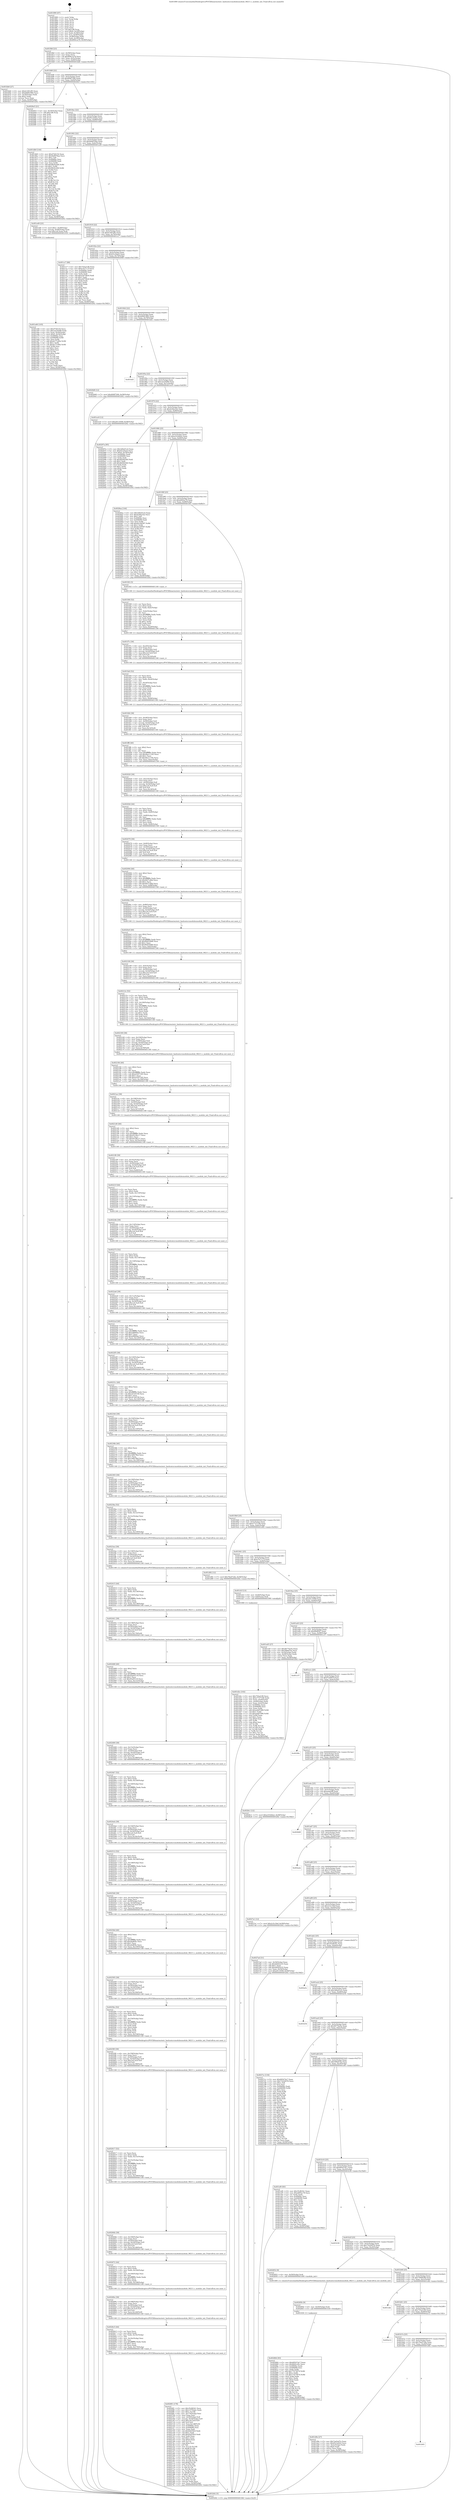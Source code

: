digraph "0x401890" {
  label = "0x401890 (/mnt/c/Users/mathe/Desktop/tcc/POCII/binaries/extr_hashcatsrcmodulesmodule_06211.c_module_init_Final-ollvm.out::main(0))"
  labelloc = "t"
  node[shape=record]

  Entry [label="",width=0.3,height=0.3,shape=circle,fillcolor=black,style=filled]
  "0x4018bf" [label="{
     0x4018bf [23]\l
     | [instrs]\l
     &nbsp;&nbsp;0x4018bf \<+3\>: mov -0x58(%rbp),%eax\l
     &nbsp;&nbsp;0x4018c2 \<+2\>: mov %eax,%ecx\l
     &nbsp;&nbsp;0x4018c4 \<+6\>: sub $0x809cca78,%ecx\l
     &nbsp;&nbsp;0x4018ca \<+3\>: mov %eax,-0x5c(%rbp)\l
     &nbsp;&nbsp;0x4018cd \<+3\>: mov %ecx,-0x60(%rbp)\l
     &nbsp;&nbsp;0x4018d0 \<+6\>: je 0000000000401bb6 \<main+0x326\>\l
  }"]
  "0x401bb6" [label="{
     0x401bb6 [27]\l
     | [instrs]\l
     &nbsp;&nbsp;0x401bb6 \<+5\>: mov $0xb1491df5,%eax\l
     &nbsp;&nbsp;0x401bbb \<+5\>: mov $0xb6681960,%ecx\l
     &nbsp;&nbsp;0x401bc0 \<+3\>: mov -0x30(%rbp),%edx\l
     &nbsp;&nbsp;0x401bc3 \<+3\>: cmp $0x2,%edx\l
     &nbsp;&nbsp;0x401bc6 \<+3\>: cmovne %ecx,%eax\l
     &nbsp;&nbsp;0x401bc9 \<+3\>: mov %eax,-0x58(%rbp)\l
     &nbsp;&nbsp;0x401bcc \<+5\>: jmp 0000000000403262 \<main+0x19d2\>\l
  }"]
  "0x4018d6" [label="{
     0x4018d6 [22]\l
     | [instrs]\l
     &nbsp;&nbsp;0x4018d6 \<+5\>: jmp 00000000004018db \<main+0x4b\>\l
     &nbsp;&nbsp;0x4018db \<+3\>: mov -0x5c(%rbp),%eax\l
     &nbsp;&nbsp;0x4018de \<+5\>: sub $0x809f7306,%eax\l
     &nbsp;&nbsp;0x4018e3 \<+3\>: mov %eax,-0x64(%rbp)\l
     &nbsp;&nbsp;0x4018e6 \<+6\>: je 00000000004029e5 \<main+0x1155\>\l
  }"]
  "0x403262" [label="{
     0x403262 [5]\l
     | [instrs]\l
     &nbsp;&nbsp;0x403262 \<+5\>: jmp 00000000004018bf \<main+0x2f\>\l
  }"]
  "0x401890" [label="{
     0x401890 [47]\l
     | [instrs]\l
     &nbsp;&nbsp;0x401890 \<+1\>: push %rbp\l
     &nbsp;&nbsp;0x401891 \<+3\>: mov %rsp,%rbp\l
     &nbsp;&nbsp;0x401894 \<+2\>: push %r15\l
     &nbsp;&nbsp;0x401896 \<+2\>: push %r14\l
     &nbsp;&nbsp;0x401898 \<+2\>: push %r13\l
     &nbsp;&nbsp;0x40189a \<+2\>: push %r12\l
     &nbsp;&nbsp;0x40189c \<+1\>: push %rbx\l
     &nbsp;&nbsp;0x40189d \<+7\>: sub $0x1d8,%rsp\l
     &nbsp;&nbsp;0x4018a4 \<+7\>: movl $0x0,-0x34(%rbp)\l
     &nbsp;&nbsp;0x4018ab \<+3\>: mov %edi,-0x38(%rbp)\l
     &nbsp;&nbsp;0x4018ae \<+4\>: mov %rsi,-0x40(%rbp)\l
     &nbsp;&nbsp;0x4018b2 \<+3\>: mov -0x38(%rbp),%edi\l
     &nbsp;&nbsp;0x4018b5 \<+3\>: mov %edi,-0x30(%rbp)\l
     &nbsp;&nbsp;0x4018b8 \<+7\>: movl $0x809cca78,-0x58(%rbp)\l
  }"]
  Exit [label="",width=0.3,height=0.3,shape=circle,fillcolor=black,style=filled,peripheries=2]
  "0x4029e5" [label="{
     0x4029e5 [21]\l
     | [instrs]\l
     &nbsp;&nbsp;0x4029e5 \<+3\>: mov -0x34(%rbp),%eax\l
     &nbsp;&nbsp;0x4029e8 \<+7\>: add $0x1d8,%rsp\l
     &nbsp;&nbsp;0x4029ef \<+1\>: pop %rbx\l
     &nbsp;&nbsp;0x4029f0 \<+2\>: pop %r12\l
     &nbsp;&nbsp;0x4029f2 \<+2\>: pop %r13\l
     &nbsp;&nbsp;0x4029f4 \<+2\>: pop %r14\l
     &nbsp;&nbsp;0x4029f6 \<+2\>: pop %r15\l
     &nbsp;&nbsp;0x4029f8 \<+1\>: pop %rbp\l
     &nbsp;&nbsp;0x4029f9 \<+1\>: ret\l
  }"]
  "0x4018ec" [label="{
     0x4018ec [22]\l
     | [instrs]\l
     &nbsp;&nbsp;0x4018ec \<+5\>: jmp 00000000004018f1 \<main+0x61\>\l
     &nbsp;&nbsp;0x4018f1 \<+3\>: mov -0x5c(%rbp),%eax\l
     &nbsp;&nbsp;0x4018f4 \<+5\>: sub $0x95c3e922,%eax\l
     &nbsp;&nbsp;0x4018f9 \<+3\>: mov %eax,-0x68(%rbp)\l
     &nbsp;&nbsp;0x4018fc \<+6\>: je 0000000000401db9 \<main+0x529\>\l
  }"]
  "0x402864" [label="{
     0x402864 [93]\l
     | [instrs]\l
     &nbsp;&nbsp;0x402864 \<+5\>: mov $0x69547dc7,%eax\l
     &nbsp;&nbsp;0x402869 \<+5\>: mov $0xfb93c20c,%ecx\l
     &nbsp;&nbsp;0x40286e \<+7\>: mov 0x4060bc,%edx\l
     &nbsp;&nbsp;0x402875 \<+7\>: mov 0x406080,%esi\l
     &nbsp;&nbsp;0x40287c \<+3\>: mov %edx,%r8d\l
     &nbsp;&nbsp;0x40287f \<+7\>: add $0x77473674,%r8d\l
     &nbsp;&nbsp;0x402886 \<+4\>: sub $0x1,%r8d\l
     &nbsp;&nbsp;0x40288a \<+7\>: sub $0x77473674,%r8d\l
     &nbsp;&nbsp;0x402891 \<+4\>: imul %r8d,%edx\l
     &nbsp;&nbsp;0x402895 \<+3\>: and $0x1,%edx\l
     &nbsp;&nbsp;0x402898 \<+3\>: cmp $0x0,%edx\l
     &nbsp;&nbsp;0x40289b \<+4\>: sete %r9b\l
     &nbsp;&nbsp;0x40289f \<+3\>: cmp $0xa,%esi\l
     &nbsp;&nbsp;0x4028a2 \<+4\>: setl %r10b\l
     &nbsp;&nbsp;0x4028a6 \<+3\>: mov %r9b,%r11b\l
     &nbsp;&nbsp;0x4028a9 \<+3\>: and %r10b,%r11b\l
     &nbsp;&nbsp;0x4028ac \<+3\>: xor %r10b,%r9b\l
     &nbsp;&nbsp;0x4028af \<+3\>: or %r9b,%r11b\l
     &nbsp;&nbsp;0x4028b2 \<+4\>: test $0x1,%r11b\l
     &nbsp;&nbsp;0x4028b6 \<+3\>: cmovne %ecx,%eax\l
     &nbsp;&nbsp;0x4028b9 \<+3\>: mov %eax,-0x58(%rbp)\l
     &nbsp;&nbsp;0x4028bc \<+5\>: jmp 0000000000403262 \<main+0x19d2\>\l
  }"]
  "0x401db9" [label="{
     0x401db9 [144]\l
     | [instrs]\l
     &nbsp;&nbsp;0x401db9 \<+5\>: mov $0xd7d4154,%eax\l
     &nbsp;&nbsp;0x401dbe \<+5\>: mov $0x9e6976aa,%ecx\l
     &nbsp;&nbsp;0x401dc3 \<+2\>: mov $0x1,%dl\l
     &nbsp;&nbsp;0x401dc5 \<+7\>: mov 0x4060bc,%esi\l
     &nbsp;&nbsp;0x401dcc \<+7\>: mov 0x406080,%edi\l
     &nbsp;&nbsp;0x401dd3 \<+3\>: mov %esi,%r8d\l
     &nbsp;&nbsp;0x401dd6 \<+7\>: add $0x9b54cbf4,%r8d\l
     &nbsp;&nbsp;0x401ddd \<+4\>: sub $0x1,%r8d\l
     &nbsp;&nbsp;0x401de1 \<+7\>: sub $0x9b54cbf4,%r8d\l
     &nbsp;&nbsp;0x401de8 \<+4\>: imul %r8d,%esi\l
     &nbsp;&nbsp;0x401dec \<+3\>: and $0x1,%esi\l
     &nbsp;&nbsp;0x401def \<+3\>: cmp $0x0,%esi\l
     &nbsp;&nbsp;0x401df2 \<+4\>: sete %r9b\l
     &nbsp;&nbsp;0x401df6 \<+3\>: cmp $0xa,%edi\l
     &nbsp;&nbsp;0x401df9 \<+4\>: setl %r10b\l
     &nbsp;&nbsp;0x401dfd \<+3\>: mov %r9b,%r11b\l
     &nbsp;&nbsp;0x401e00 \<+4\>: xor $0xff,%r11b\l
     &nbsp;&nbsp;0x401e04 \<+3\>: mov %r10b,%bl\l
     &nbsp;&nbsp;0x401e07 \<+3\>: xor $0xff,%bl\l
     &nbsp;&nbsp;0x401e0a \<+3\>: xor $0x1,%dl\l
     &nbsp;&nbsp;0x401e0d \<+3\>: mov %r11b,%r14b\l
     &nbsp;&nbsp;0x401e10 \<+4\>: and $0xff,%r14b\l
     &nbsp;&nbsp;0x401e14 \<+3\>: and %dl,%r9b\l
     &nbsp;&nbsp;0x401e17 \<+3\>: mov %bl,%r15b\l
     &nbsp;&nbsp;0x401e1a \<+4\>: and $0xff,%r15b\l
     &nbsp;&nbsp;0x401e1e \<+3\>: and %dl,%r10b\l
     &nbsp;&nbsp;0x401e21 \<+3\>: or %r9b,%r14b\l
     &nbsp;&nbsp;0x401e24 \<+3\>: or %r10b,%r15b\l
     &nbsp;&nbsp;0x401e27 \<+3\>: xor %r15b,%r14b\l
     &nbsp;&nbsp;0x401e2a \<+3\>: or %bl,%r11b\l
     &nbsp;&nbsp;0x401e2d \<+4\>: xor $0xff,%r11b\l
     &nbsp;&nbsp;0x401e31 \<+3\>: or $0x1,%dl\l
     &nbsp;&nbsp;0x401e34 \<+3\>: and %dl,%r11b\l
     &nbsp;&nbsp;0x401e37 \<+3\>: or %r11b,%r14b\l
     &nbsp;&nbsp;0x401e3a \<+4\>: test $0x1,%r14b\l
     &nbsp;&nbsp;0x401e3e \<+3\>: cmovne %ecx,%eax\l
     &nbsp;&nbsp;0x401e41 \<+3\>: mov %eax,-0x58(%rbp)\l
     &nbsp;&nbsp;0x401e44 \<+5\>: jmp 0000000000403262 \<main+0x19d2\>\l
  }"]
  "0x401902" [label="{
     0x401902 [22]\l
     | [instrs]\l
     &nbsp;&nbsp;0x401902 \<+5\>: jmp 0000000000401907 \<main+0x77\>\l
     &nbsp;&nbsp;0x401907 \<+3\>: mov -0x5c(%rbp),%eax\l
     &nbsp;&nbsp;0x40190a \<+5\>: sub $0x9e6976aa,%eax\l
     &nbsp;&nbsp;0x40190f \<+3\>: mov %eax,-0x6c(%rbp)\l
     &nbsp;&nbsp;0x401912 \<+6\>: je 0000000000401e49 \<main+0x5b9\>\l
  }"]
  "0x40285b" [label="{
     0x40285b [9]\l
     | [instrs]\l
     &nbsp;&nbsp;0x40285b \<+4\>: mov -0x50(%rbp),%rdi\l
     &nbsp;&nbsp;0x40285f \<+5\>: call 0000000000401030 \<free@plt\>\l
     | [calls]\l
     &nbsp;&nbsp;0x401030 \{1\} (unknown)\l
  }"]
  "0x401e49" [label="{
     0x401e49 [23]\l
     | [instrs]\l
     &nbsp;&nbsp;0x401e49 \<+7\>: movl $0x1,-0x48(%rbp)\l
     &nbsp;&nbsp;0x401e50 \<+4\>: movslq -0x48(%rbp),%rax\l
     &nbsp;&nbsp;0x401e54 \<+7\>: imul $0x1e0,%rax,%rdi\l
     &nbsp;&nbsp;0x401e5b \<+5\>: call 0000000000401050 \<malloc@plt\>\l
     | [calls]\l
     &nbsp;&nbsp;0x401050 \{1\} (unknown)\l
  }"]
  "0x401918" [label="{
     0x401918 [22]\l
     | [instrs]\l
     &nbsp;&nbsp;0x401918 \<+5\>: jmp 000000000040191d \<main+0x8d\>\l
     &nbsp;&nbsp;0x40191d \<+3\>: mov -0x5c(%rbp),%eax\l
     &nbsp;&nbsp;0x401920 \<+5\>: sub $0xb1491df5,%eax\l
     &nbsp;&nbsp;0x401925 \<+3\>: mov %eax,-0x70(%rbp)\l
     &nbsp;&nbsp;0x401928 \<+6\>: je 0000000000401cc7 \<main+0x437\>\l
  }"]
  "0x4026f1" [label="{
     0x4026f1 [176]\l
     | [instrs]\l
     &nbsp;&nbsp;0x4026f1 \<+5\>: mov $0x35cfb541,%ecx\l
     &nbsp;&nbsp;0x4026f6 \<+5\>: mov $0x13755ebc,%edx\l
     &nbsp;&nbsp;0x4026fb \<+3\>: mov $0x1,%r10b\l
     &nbsp;&nbsp;0x4026fe \<+6\>: mov -0x170(%rbp),%esi\l
     &nbsp;&nbsp;0x402704 \<+3\>: imul %eax,%esi\l
     &nbsp;&nbsp;0x402707 \<+4\>: mov -0x50(%rbp),%r8\l
     &nbsp;&nbsp;0x40270b \<+4\>: movslq -0x54(%rbp),%r9\l
     &nbsp;&nbsp;0x40270f \<+7\>: imul $0x1e0,%r9,%r9\l
     &nbsp;&nbsp;0x402716 \<+3\>: add %r9,%r8\l
     &nbsp;&nbsp;0x402719 \<+7\>: mov %esi,0x1d8(%r8)\l
     &nbsp;&nbsp;0x402720 \<+7\>: mov 0x4060bc,%eax\l
     &nbsp;&nbsp;0x402727 \<+7\>: mov 0x406080,%esi\l
     &nbsp;&nbsp;0x40272e \<+2\>: mov %eax,%edi\l
     &nbsp;&nbsp;0x402730 \<+6\>: sub $0xf2d25fc0,%edi\l
     &nbsp;&nbsp;0x402736 \<+3\>: sub $0x1,%edi\l
     &nbsp;&nbsp;0x402739 \<+6\>: add $0xf2d25fc0,%edi\l
     &nbsp;&nbsp;0x40273f \<+3\>: imul %edi,%eax\l
     &nbsp;&nbsp;0x402742 \<+3\>: and $0x1,%eax\l
     &nbsp;&nbsp;0x402745 \<+3\>: cmp $0x0,%eax\l
     &nbsp;&nbsp;0x402748 \<+4\>: sete %r11b\l
     &nbsp;&nbsp;0x40274c \<+3\>: cmp $0xa,%esi\l
     &nbsp;&nbsp;0x40274f \<+3\>: setl %bl\l
     &nbsp;&nbsp;0x402752 \<+3\>: mov %r11b,%r14b\l
     &nbsp;&nbsp;0x402755 \<+4\>: xor $0xff,%r14b\l
     &nbsp;&nbsp;0x402759 \<+3\>: mov %bl,%r15b\l
     &nbsp;&nbsp;0x40275c \<+4\>: xor $0xff,%r15b\l
     &nbsp;&nbsp;0x402760 \<+4\>: xor $0x1,%r10b\l
     &nbsp;&nbsp;0x402764 \<+3\>: mov %r14b,%r12b\l
     &nbsp;&nbsp;0x402767 \<+4\>: and $0xff,%r12b\l
     &nbsp;&nbsp;0x40276b \<+3\>: and %r10b,%r11b\l
     &nbsp;&nbsp;0x40276e \<+3\>: mov %r15b,%r13b\l
     &nbsp;&nbsp;0x402771 \<+4\>: and $0xff,%r13b\l
     &nbsp;&nbsp;0x402775 \<+3\>: and %r10b,%bl\l
     &nbsp;&nbsp;0x402778 \<+3\>: or %r11b,%r12b\l
     &nbsp;&nbsp;0x40277b \<+3\>: or %bl,%r13b\l
     &nbsp;&nbsp;0x40277e \<+3\>: xor %r13b,%r12b\l
     &nbsp;&nbsp;0x402781 \<+3\>: or %r15b,%r14b\l
     &nbsp;&nbsp;0x402784 \<+4\>: xor $0xff,%r14b\l
     &nbsp;&nbsp;0x402788 \<+4\>: or $0x1,%r10b\l
     &nbsp;&nbsp;0x40278c \<+3\>: and %r10b,%r14b\l
     &nbsp;&nbsp;0x40278f \<+3\>: or %r14b,%r12b\l
     &nbsp;&nbsp;0x402792 \<+4\>: test $0x1,%r12b\l
     &nbsp;&nbsp;0x402796 \<+3\>: cmovne %edx,%ecx\l
     &nbsp;&nbsp;0x402799 \<+3\>: mov %ecx,-0x58(%rbp)\l
     &nbsp;&nbsp;0x40279c \<+5\>: jmp 0000000000403262 \<main+0x19d2\>\l
  }"]
  "0x401cc7" [label="{
     0x401cc7 [88]\l
     | [instrs]\l
     &nbsp;&nbsp;0x401cc7 \<+5\>: mov $0x755a21f6,%eax\l
     &nbsp;&nbsp;0x401ccc \<+5\>: mov $0xe7b7117f,%ecx\l
     &nbsp;&nbsp;0x401cd1 \<+7\>: mov 0x4060bc,%edx\l
     &nbsp;&nbsp;0x401cd8 \<+7\>: mov 0x406080,%esi\l
     &nbsp;&nbsp;0x401cdf \<+2\>: mov %edx,%edi\l
     &nbsp;&nbsp;0x401ce1 \<+6\>: add $0xe20746c6,%edi\l
     &nbsp;&nbsp;0x401ce7 \<+3\>: sub $0x1,%edi\l
     &nbsp;&nbsp;0x401cea \<+6\>: sub $0xe20746c6,%edi\l
     &nbsp;&nbsp;0x401cf0 \<+3\>: imul %edi,%edx\l
     &nbsp;&nbsp;0x401cf3 \<+3\>: and $0x1,%edx\l
     &nbsp;&nbsp;0x401cf6 \<+3\>: cmp $0x0,%edx\l
     &nbsp;&nbsp;0x401cf9 \<+4\>: sete %r8b\l
     &nbsp;&nbsp;0x401cfd \<+3\>: cmp $0xa,%esi\l
     &nbsp;&nbsp;0x401d00 \<+4\>: setl %r9b\l
     &nbsp;&nbsp;0x401d04 \<+3\>: mov %r8b,%r10b\l
     &nbsp;&nbsp;0x401d07 \<+3\>: and %r9b,%r10b\l
     &nbsp;&nbsp;0x401d0a \<+3\>: xor %r9b,%r8b\l
     &nbsp;&nbsp;0x401d0d \<+3\>: or %r8b,%r10b\l
     &nbsp;&nbsp;0x401d10 \<+4\>: test $0x1,%r10b\l
     &nbsp;&nbsp;0x401d14 \<+3\>: cmovne %ecx,%eax\l
     &nbsp;&nbsp;0x401d17 \<+3\>: mov %eax,-0x58(%rbp)\l
     &nbsp;&nbsp;0x401d1a \<+5\>: jmp 0000000000403262 \<main+0x19d2\>\l
  }"]
  "0x40192e" [label="{
     0x40192e [22]\l
     | [instrs]\l
     &nbsp;&nbsp;0x40192e \<+5\>: jmp 0000000000401933 \<main+0xa3\>\l
     &nbsp;&nbsp;0x401933 \<+3\>: mov -0x5c(%rbp),%eax\l
     &nbsp;&nbsp;0x401936 \<+5\>: sub $0xb5c24aa5,%eax\l
     &nbsp;&nbsp;0x40193b \<+3\>: mov %eax,-0x74(%rbp)\l
     &nbsp;&nbsp;0x40193e \<+6\>: je 00000000004029d9 \<main+0x1149\>\l
  }"]
  "0x4026c5" [label="{
     0x4026c5 [44]\l
     | [instrs]\l
     &nbsp;&nbsp;0x4026c5 \<+2\>: xor %ecx,%ecx\l
     &nbsp;&nbsp;0x4026c7 \<+5\>: mov $0x2,%edx\l
     &nbsp;&nbsp;0x4026cc \<+6\>: mov %edx,-0x16c(%rbp)\l
     &nbsp;&nbsp;0x4026d2 \<+1\>: cltd\l
     &nbsp;&nbsp;0x4026d3 \<+6\>: mov -0x16c(%rbp),%esi\l
     &nbsp;&nbsp;0x4026d9 \<+2\>: idiv %esi\l
     &nbsp;&nbsp;0x4026db \<+6\>: imul $0xfffffffe,%edx,%edx\l
     &nbsp;&nbsp;0x4026e1 \<+3\>: sub $0x1,%ecx\l
     &nbsp;&nbsp;0x4026e4 \<+2\>: sub %ecx,%edx\l
     &nbsp;&nbsp;0x4026e6 \<+6\>: mov %edx,-0x170(%rbp)\l
     &nbsp;&nbsp;0x4026ec \<+5\>: call 0000000000401160 \<next_i\>\l
     | [calls]\l
     &nbsp;&nbsp;0x401160 \{1\} (/mnt/c/Users/mathe/Desktop/tcc/POCII/binaries/extr_hashcatsrcmodulesmodule_06211.c_module_init_Final-ollvm.out::next_i)\l
  }"]
  "0x4029d9" [label="{
     0x4029d9 [12]\l
     | [instrs]\l
     &nbsp;&nbsp;0x4029d9 \<+7\>: movl $0x809f7306,-0x58(%rbp)\l
     &nbsp;&nbsp;0x4029e0 \<+5\>: jmp 0000000000403262 \<main+0x19d2\>\l
  }"]
  "0x401944" [label="{
     0x401944 [22]\l
     | [instrs]\l
     &nbsp;&nbsp;0x401944 \<+5\>: jmp 0000000000401949 \<main+0xb9\>\l
     &nbsp;&nbsp;0x401949 \<+3\>: mov -0x5c(%rbp),%eax\l
     &nbsp;&nbsp;0x40194c \<+5\>: sub $0xb6681960,%eax\l
     &nbsp;&nbsp;0x401951 \<+3\>: mov %eax,-0x78(%rbp)\l
     &nbsp;&nbsp;0x401954 \<+6\>: je 0000000000401bd1 \<main+0x341\>\l
  }"]
  "0x40269e" [label="{
     0x40269e [39]\l
     | [instrs]\l
     &nbsp;&nbsp;0x40269e \<+6\>: mov -0x168(%rbp),%ecx\l
     &nbsp;&nbsp;0x4026a4 \<+3\>: imul %eax,%ecx\l
     &nbsp;&nbsp;0x4026a7 \<+4\>: mov -0x50(%rbp),%r8\l
     &nbsp;&nbsp;0x4026ab \<+4\>: movslq -0x54(%rbp),%r9\l
     &nbsp;&nbsp;0x4026af \<+7\>: imul $0x1e0,%r9,%r9\l
     &nbsp;&nbsp;0x4026b6 \<+3\>: add %r9,%r8\l
     &nbsp;&nbsp;0x4026b9 \<+7\>: mov %ecx,0x1d4(%r8)\l
     &nbsp;&nbsp;0x4026c0 \<+5\>: call 0000000000401160 \<next_i\>\l
     | [calls]\l
     &nbsp;&nbsp;0x401160 \{1\} (/mnt/c/Users/mathe/Desktop/tcc/POCII/binaries/extr_hashcatsrcmodulesmodule_06211.c_module_init_Final-ollvm.out::next_i)\l
  }"]
  "0x401bd1" [label="{
     0x401bd1\l
  }", style=dashed]
  "0x40195a" [label="{
     0x40195a [22]\l
     | [instrs]\l
     &nbsp;&nbsp;0x40195a \<+5\>: jmp 000000000040195f \<main+0xcf\>\l
     &nbsp;&nbsp;0x40195f \<+3\>: mov -0x5c(%rbp),%eax\l
     &nbsp;&nbsp;0x401962 \<+5\>: sub $0xcae24589,%eax\l
     &nbsp;&nbsp;0x401967 \<+3\>: mov %eax,-0x7c(%rbp)\l
     &nbsp;&nbsp;0x40196a \<+6\>: je 0000000000401ec9 \<main+0x639\>\l
  }"]
  "0x402672" [label="{
     0x402672 [44]\l
     | [instrs]\l
     &nbsp;&nbsp;0x402672 \<+2\>: xor %ecx,%ecx\l
     &nbsp;&nbsp;0x402674 \<+5\>: mov $0x2,%edx\l
     &nbsp;&nbsp;0x402679 \<+6\>: mov %edx,-0x164(%rbp)\l
     &nbsp;&nbsp;0x40267f \<+1\>: cltd\l
     &nbsp;&nbsp;0x402680 \<+6\>: mov -0x164(%rbp),%esi\l
     &nbsp;&nbsp;0x402686 \<+2\>: idiv %esi\l
     &nbsp;&nbsp;0x402688 \<+6\>: imul $0xfffffffe,%edx,%edx\l
     &nbsp;&nbsp;0x40268e \<+3\>: sub $0x1,%ecx\l
     &nbsp;&nbsp;0x402691 \<+2\>: sub %ecx,%edx\l
     &nbsp;&nbsp;0x402693 \<+6\>: mov %edx,-0x168(%rbp)\l
     &nbsp;&nbsp;0x402699 \<+5\>: call 0000000000401160 \<next_i\>\l
     | [calls]\l
     &nbsp;&nbsp;0x401160 \{1\} (/mnt/c/Users/mathe/Desktop/tcc/POCII/binaries/extr_hashcatsrcmodulesmodule_06211.c_module_init_Final-ollvm.out::next_i)\l
  }"]
  "0x401ec9" [label="{
     0x401ec9 [12]\l
     | [instrs]\l
     &nbsp;&nbsp;0x401ec9 \<+7\>: movl $0xe911056f,-0x58(%rbp)\l
     &nbsp;&nbsp;0x401ed0 \<+5\>: jmp 0000000000403262 \<main+0x19d2\>\l
  }"]
  "0x401970" [label="{
     0x401970 [22]\l
     | [instrs]\l
     &nbsp;&nbsp;0x401970 \<+5\>: jmp 0000000000401975 \<main+0xe5\>\l
     &nbsp;&nbsp;0x401975 \<+3\>: mov -0x5c(%rbp),%eax\l
     &nbsp;&nbsp;0x401978 \<+5\>: sub $0xdc94a1b2,%eax\l
     &nbsp;&nbsp;0x40197d \<+3\>: mov %eax,-0x80(%rbp)\l
     &nbsp;&nbsp;0x401980 \<+6\>: je 000000000040297a \<main+0x10ea\>\l
  }"]
  "0x40264b" [label="{
     0x40264b [39]\l
     | [instrs]\l
     &nbsp;&nbsp;0x40264b \<+6\>: mov -0x160(%rbp),%ecx\l
     &nbsp;&nbsp;0x402651 \<+3\>: imul %eax,%ecx\l
     &nbsp;&nbsp;0x402654 \<+4\>: mov -0x50(%rbp),%r8\l
     &nbsp;&nbsp;0x402658 \<+4\>: movslq -0x54(%rbp),%r9\l
     &nbsp;&nbsp;0x40265c \<+7\>: imul $0x1e0,%r9,%r9\l
     &nbsp;&nbsp;0x402663 \<+3\>: add %r9,%r8\l
     &nbsp;&nbsp;0x402666 \<+7\>: mov %ecx,0x1d0(%r8)\l
     &nbsp;&nbsp;0x40266d \<+5\>: call 0000000000401160 \<next_i\>\l
     | [calls]\l
     &nbsp;&nbsp;0x401160 \{1\} (/mnt/c/Users/mathe/Desktop/tcc/POCII/binaries/extr_hashcatsrcmodulesmodule_06211.c_module_init_Final-ollvm.out::next_i)\l
  }"]
  "0x40297a" [label="{
     0x40297a [95]\l
     | [instrs]\l
     &nbsp;&nbsp;0x40297a \<+5\>: mov $0x3d0e01e5,%eax\l
     &nbsp;&nbsp;0x40297f \<+5\>: mov $0xb5c24aa5,%ecx\l
     &nbsp;&nbsp;0x402984 \<+7\>: movl $0x0,-0x34(%rbp)\l
     &nbsp;&nbsp;0x40298b \<+7\>: mov 0x4060bc,%edx\l
     &nbsp;&nbsp;0x402992 \<+7\>: mov 0x406080,%esi\l
     &nbsp;&nbsp;0x402999 \<+2\>: mov %edx,%edi\l
     &nbsp;&nbsp;0x40299b \<+6\>: sub $0xdb5bb3b0,%edi\l
     &nbsp;&nbsp;0x4029a1 \<+3\>: sub $0x1,%edi\l
     &nbsp;&nbsp;0x4029a4 \<+6\>: add $0xdb5bb3b0,%edi\l
     &nbsp;&nbsp;0x4029aa \<+3\>: imul %edi,%edx\l
     &nbsp;&nbsp;0x4029ad \<+3\>: and $0x1,%edx\l
     &nbsp;&nbsp;0x4029b0 \<+3\>: cmp $0x0,%edx\l
     &nbsp;&nbsp;0x4029b3 \<+4\>: sete %r8b\l
     &nbsp;&nbsp;0x4029b7 \<+3\>: cmp $0xa,%esi\l
     &nbsp;&nbsp;0x4029ba \<+4\>: setl %r9b\l
     &nbsp;&nbsp;0x4029be \<+3\>: mov %r8b,%r10b\l
     &nbsp;&nbsp;0x4029c1 \<+3\>: and %r9b,%r10b\l
     &nbsp;&nbsp;0x4029c4 \<+3\>: xor %r9b,%r8b\l
     &nbsp;&nbsp;0x4029c7 \<+3\>: or %r8b,%r10b\l
     &nbsp;&nbsp;0x4029ca \<+4\>: test $0x1,%r10b\l
     &nbsp;&nbsp;0x4029ce \<+3\>: cmovne %ecx,%eax\l
     &nbsp;&nbsp;0x4029d1 \<+3\>: mov %eax,-0x58(%rbp)\l
     &nbsp;&nbsp;0x4029d4 \<+5\>: jmp 0000000000403262 \<main+0x19d2\>\l
  }"]
  "0x401986" [label="{
     0x401986 [25]\l
     | [instrs]\l
     &nbsp;&nbsp;0x401986 \<+5\>: jmp 000000000040198b \<main+0xfb\>\l
     &nbsp;&nbsp;0x40198b \<+3\>: mov -0x5c(%rbp),%eax\l
     &nbsp;&nbsp;0x40198e \<+5\>: sub $0xe333d4a2,%eax\l
     &nbsp;&nbsp;0x401993 \<+6\>: mov %eax,-0x84(%rbp)\l
     &nbsp;&nbsp;0x401999 \<+6\>: je 00000000004028ea \<main+0x105a\>\l
  }"]
  "0x402617" [label="{
     0x402617 [52]\l
     | [instrs]\l
     &nbsp;&nbsp;0x402617 \<+2\>: xor %ecx,%ecx\l
     &nbsp;&nbsp;0x402619 \<+5\>: mov $0x2,%edx\l
     &nbsp;&nbsp;0x40261e \<+6\>: mov %edx,-0x15c(%rbp)\l
     &nbsp;&nbsp;0x402624 \<+1\>: cltd\l
     &nbsp;&nbsp;0x402625 \<+6\>: mov -0x15c(%rbp),%esi\l
     &nbsp;&nbsp;0x40262b \<+2\>: idiv %esi\l
     &nbsp;&nbsp;0x40262d \<+6\>: imul $0xfffffffe,%edx,%edx\l
     &nbsp;&nbsp;0x402633 \<+2\>: mov %ecx,%edi\l
     &nbsp;&nbsp;0x402635 \<+2\>: sub %edx,%edi\l
     &nbsp;&nbsp;0x402637 \<+2\>: mov %ecx,%edx\l
     &nbsp;&nbsp;0x402639 \<+3\>: sub $0x1,%edx\l
     &nbsp;&nbsp;0x40263c \<+2\>: add %edx,%edi\l
     &nbsp;&nbsp;0x40263e \<+2\>: sub %edi,%ecx\l
     &nbsp;&nbsp;0x402640 \<+6\>: mov %ecx,-0x160(%rbp)\l
     &nbsp;&nbsp;0x402646 \<+5\>: call 0000000000401160 \<next_i\>\l
     | [calls]\l
     &nbsp;&nbsp;0x401160 \{1\} (/mnt/c/Users/mathe/Desktop/tcc/POCII/binaries/extr_hashcatsrcmodulesmodule_06211.c_module_init_Final-ollvm.out::next_i)\l
  }"]
  "0x4028ea" [label="{
     0x4028ea [144]\l
     | [instrs]\l
     &nbsp;&nbsp;0x4028ea \<+5\>: mov $0x3d0e01e5,%eax\l
     &nbsp;&nbsp;0x4028ef \<+5\>: mov $0xdc94a1b2,%ecx\l
     &nbsp;&nbsp;0x4028f4 \<+2\>: mov $0x1,%dl\l
     &nbsp;&nbsp;0x4028f6 \<+7\>: mov 0x4060bc,%esi\l
     &nbsp;&nbsp;0x4028fd \<+7\>: mov 0x406080,%edi\l
     &nbsp;&nbsp;0x402904 \<+3\>: mov %esi,%r8d\l
     &nbsp;&nbsp;0x402907 \<+7\>: add $0xde1b6567,%r8d\l
     &nbsp;&nbsp;0x40290e \<+4\>: sub $0x1,%r8d\l
     &nbsp;&nbsp;0x402912 \<+7\>: sub $0xde1b6567,%r8d\l
     &nbsp;&nbsp;0x402919 \<+4\>: imul %r8d,%esi\l
     &nbsp;&nbsp;0x40291d \<+3\>: and $0x1,%esi\l
     &nbsp;&nbsp;0x402920 \<+3\>: cmp $0x0,%esi\l
     &nbsp;&nbsp;0x402923 \<+4\>: sete %r9b\l
     &nbsp;&nbsp;0x402927 \<+3\>: cmp $0xa,%edi\l
     &nbsp;&nbsp;0x40292a \<+4\>: setl %r10b\l
     &nbsp;&nbsp;0x40292e \<+3\>: mov %r9b,%r11b\l
     &nbsp;&nbsp;0x402931 \<+4\>: xor $0xff,%r11b\l
     &nbsp;&nbsp;0x402935 \<+3\>: mov %r10b,%bl\l
     &nbsp;&nbsp;0x402938 \<+3\>: xor $0xff,%bl\l
     &nbsp;&nbsp;0x40293b \<+3\>: xor $0x0,%dl\l
     &nbsp;&nbsp;0x40293e \<+3\>: mov %r11b,%r14b\l
     &nbsp;&nbsp;0x402941 \<+4\>: and $0x0,%r14b\l
     &nbsp;&nbsp;0x402945 \<+3\>: and %dl,%r9b\l
     &nbsp;&nbsp;0x402948 \<+3\>: mov %bl,%r15b\l
     &nbsp;&nbsp;0x40294b \<+4\>: and $0x0,%r15b\l
     &nbsp;&nbsp;0x40294f \<+3\>: and %dl,%r10b\l
     &nbsp;&nbsp;0x402952 \<+3\>: or %r9b,%r14b\l
     &nbsp;&nbsp;0x402955 \<+3\>: or %r10b,%r15b\l
     &nbsp;&nbsp;0x402958 \<+3\>: xor %r15b,%r14b\l
     &nbsp;&nbsp;0x40295b \<+3\>: or %bl,%r11b\l
     &nbsp;&nbsp;0x40295e \<+4\>: xor $0xff,%r11b\l
     &nbsp;&nbsp;0x402962 \<+3\>: or $0x0,%dl\l
     &nbsp;&nbsp;0x402965 \<+3\>: and %dl,%r11b\l
     &nbsp;&nbsp;0x402968 \<+3\>: or %r11b,%r14b\l
     &nbsp;&nbsp;0x40296b \<+4\>: test $0x1,%r14b\l
     &nbsp;&nbsp;0x40296f \<+3\>: cmovne %ecx,%eax\l
     &nbsp;&nbsp;0x402972 \<+3\>: mov %eax,-0x58(%rbp)\l
     &nbsp;&nbsp;0x402975 \<+5\>: jmp 0000000000403262 \<main+0x19d2\>\l
  }"]
  "0x40199f" [label="{
     0x40199f [25]\l
     | [instrs]\l
     &nbsp;&nbsp;0x40199f \<+5\>: jmp 00000000004019a4 \<main+0x114\>\l
     &nbsp;&nbsp;0x4019a4 \<+3\>: mov -0x5c(%rbp),%eax\l
     &nbsp;&nbsp;0x4019a7 \<+5\>: sub $0xe695ec79,%eax\l
     &nbsp;&nbsp;0x4019ac \<+6\>: mov %eax,-0x88(%rbp)\l
     &nbsp;&nbsp;0x4019b2 \<+6\>: je 0000000000401f43 \<main+0x6b3\>\l
  }"]
  "0x4025f0" [label="{
     0x4025f0 [39]\l
     | [instrs]\l
     &nbsp;&nbsp;0x4025f0 \<+6\>: mov -0x158(%rbp),%ecx\l
     &nbsp;&nbsp;0x4025f6 \<+3\>: imul %eax,%ecx\l
     &nbsp;&nbsp;0x4025f9 \<+4\>: mov -0x50(%rbp),%r8\l
     &nbsp;&nbsp;0x4025fd \<+4\>: movslq -0x54(%rbp),%r9\l
     &nbsp;&nbsp;0x402601 \<+7\>: imul $0x1e0,%r9,%r9\l
     &nbsp;&nbsp;0x402608 \<+3\>: add %r9,%r8\l
     &nbsp;&nbsp;0x40260b \<+7\>: mov %ecx,0x198(%r8)\l
     &nbsp;&nbsp;0x402612 \<+5\>: call 0000000000401160 \<next_i\>\l
     | [calls]\l
     &nbsp;&nbsp;0x401160 \{1\} (/mnt/c/Users/mathe/Desktop/tcc/POCII/binaries/extr_hashcatsrcmodulesmodule_06211.c_module_init_Final-ollvm.out::next_i)\l
  }"]
  "0x401f43" [label="{
     0x401f43 [5]\l
     | [instrs]\l
     &nbsp;&nbsp;0x401f43 \<+5\>: call 0000000000401160 \<next_i\>\l
     | [calls]\l
     &nbsp;&nbsp;0x401160 \{1\} (/mnt/c/Users/mathe/Desktop/tcc/POCII/binaries/extr_hashcatsrcmodulesmodule_06211.c_module_init_Final-ollvm.out::next_i)\l
  }"]
  "0x4019b8" [label="{
     0x4019b8 [25]\l
     | [instrs]\l
     &nbsp;&nbsp;0x4019b8 \<+5\>: jmp 00000000004019bd \<main+0x12d\>\l
     &nbsp;&nbsp;0x4019bd \<+3\>: mov -0x5c(%rbp),%eax\l
     &nbsp;&nbsp;0x4019c0 \<+5\>: sub $0xe7727106,%eax\l
     &nbsp;&nbsp;0x4019c5 \<+6\>: mov %eax,-0x8c(%rbp)\l
     &nbsp;&nbsp;0x4019cb \<+6\>: je 0000000000401d92 \<main+0x502\>\l
  }"]
  "0x4025bc" [label="{
     0x4025bc [52]\l
     | [instrs]\l
     &nbsp;&nbsp;0x4025bc \<+2\>: xor %ecx,%ecx\l
     &nbsp;&nbsp;0x4025be \<+5\>: mov $0x2,%edx\l
     &nbsp;&nbsp;0x4025c3 \<+6\>: mov %edx,-0x154(%rbp)\l
     &nbsp;&nbsp;0x4025c9 \<+1\>: cltd\l
     &nbsp;&nbsp;0x4025ca \<+6\>: mov -0x154(%rbp),%esi\l
     &nbsp;&nbsp;0x4025d0 \<+2\>: idiv %esi\l
     &nbsp;&nbsp;0x4025d2 \<+6\>: imul $0xfffffffe,%edx,%edx\l
     &nbsp;&nbsp;0x4025d8 \<+2\>: mov %ecx,%edi\l
     &nbsp;&nbsp;0x4025da \<+2\>: sub %edx,%edi\l
     &nbsp;&nbsp;0x4025dc \<+2\>: mov %ecx,%edx\l
     &nbsp;&nbsp;0x4025de \<+3\>: sub $0x1,%edx\l
     &nbsp;&nbsp;0x4025e1 \<+2\>: add %edx,%edi\l
     &nbsp;&nbsp;0x4025e3 \<+2\>: sub %edi,%ecx\l
     &nbsp;&nbsp;0x4025e5 \<+6\>: mov %ecx,-0x158(%rbp)\l
     &nbsp;&nbsp;0x4025eb \<+5\>: call 0000000000401160 \<next_i\>\l
     | [calls]\l
     &nbsp;&nbsp;0x401160 \{1\} (/mnt/c/Users/mathe/Desktop/tcc/POCII/binaries/extr_hashcatsrcmodulesmodule_06211.c_module_init_Final-ollvm.out::next_i)\l
  }"]
  "0x401d92" [label="{
     0x401d92 [12]\l
     | [instrs]\l
     &nbsp;&nbsp;0x401d92 \<+7\>: movl $0x76ed7cbb,-0x58(%rbp)\l
     &nbsp;&nbsp;0x401d99 \<+5\>: jmp 0000000000403262 \<main+0x19d2\>\l
  }"]
  "0x4019d1" [label="{
     0x4019d1 [25]\l
     | [instrs]\l
     &nbsp;&nbsp;0x4019d1 \<+5\>: jmp 00000000004019d6 \<main+0x146\>\l
     &nbsp;&nbsp;0x4019d6 \<+3\>: mov -0x5c(%rbp),%eax\l
     &nbsp;&nbsp;0x4019d9 \<+5\>: sub $0xe7b7117f,%eax\l
     &nbsp;&nbsp;0x4019de \<+6\>: mov %eax,-0x90(%rbp)\l
     &nbsp;&nbsp;0x4019e4 \<+6\>: je 0000000000401d1f \<main+0x48f\>\l
  }"]
  "0x402595" [label="{
     0x402595 [39]\l
     | [instrs]\l
     &nbsp;&nbsp;0x402595 \<+6\>: mov -0x150(%rbp),%ecx\l
     &nbsp;&nbsp;0x40259b \<+3\>: imul %eax,%ecx\l
     &nbsp;&nbsp;0x40259e \<+4\>: mov -0x50(%rbp),%r8\l
     &nbsp;&nbsp;0x4025a2 \<+4\>: movslq -0x54(%rbp),%r9\l
     &nbsp;&nbsp;0x4025a6 \<+7\>: imul $0x1e0,%r9,%r9\l
     &nbsp;&nbsp;0x4025ad \<+3\>: add %r9,%r8\l
     &nbsp;&nbsp;0x4025b0 \<+7\>: mov %ecx,0x194(%r8)\l
     &nbsp;&nbsp;0x4025b7 \<+5\>: call 0000000000401160 \<next_i\>\l
     | [calls]\l
     &nbsp;&nbsp;0x401160 \{1\} (/mnt/c/Users/mathe/Desktop/tcc/POCII/binaries/extr_hashcatsrcmodulesmodule_06211.c_module_init_Final-ollvm.out::next_i)\l
  }"]
  "0x401d1f" [label="{
     0x401d1f [13]\l
     | [instrs]\l
     &nbsp;&nbsp;0x401d1f \<+4\>: mov -0x40(%rbp),%rax\l
     &nbsp;&nbsp;0x401d23 \<+4\>: mov 0x8(%rax),%rdi\l
     &nbsp;&nbsp;0x401d27 \<+5\>: call 0000000000401060 \<atoi@plt\>\l
     | [calls]\l
     &nbsp;&nbsp;0x401060 \{1\} (unknown)\l
  }"]
  "0x4019ea" [label="{
     0x4019ea [25]\l
     | [instrs]\l
     &nbsp;&nbsp;0x4019ea \<+5\>: jmp 00000000004019ef \<main+0x15f\>\l
     &nbsp;&nbsp;0x4019ef \<+3\>: mov -0x5c(%rbp),%eax\l
     &nbsp;&nbsp;0x4019f2 \<+5\>: sub $0xe911056f,%eax\l
     &nbsp;&nbsp;0x4019f7 \<+6\>: mov %eax,-0x94(%rbp)\l
     &nbsp;&nbsp;0x4019fd \<+6\>: je 0000000000401ed5 \<main+0x645\>\l
  }"]
  "0x401d2c" [label="{
     0x401d2c [102]\l
     | [instrs]\l
     &nbsp;&nbsp;0x401d2c \<+5\>: mov $0x755a21f6,%ecx\l
     &nbsp;&nbsp;0x401d31 \<+5\>: mov $0xe7727106,%edx\l
     &nbsp;&nbsp;0x401d36 \<+3\>: mov %eax,-0x44(%rbp)\l
     &nbsp;&nbsp;0x401d39 \<+3\>: mov -0x44(%rbp),%eax\l
     &nbsp;&nbsp;0x401d3c \<+3\>: mov %eax,-0x2c(%rbp)\l
     &nbsp;&nbsp;0x401d3f \<+7\>: mov 0x4060bc,%eax\l
     &nbsp;&nbsp;0x401d46 \<+7\>: mov 0x406080,%esi\l
     &nbsp;&nbsp;0x401d4d \<+3\>: mov %eax,%r8d\l
     &nbsp;&nbsp;0x401d50 \<+7\>: add $0xeeb87d96,%r8d\l
     &nbsp;&nbsp;0x401d57 \<+4\>: sub $0x1,%r8d\l
     &nbsp;&nbsp;0x401d5b \<+7\>: sub $0xeeb87d96,%r8d\l
     &nbsp;&nbsp;0x401d62 \<+4\>: imul %r8d,%eax\l
     &nbsp;&nbsp;0x401d66 \<+3\>: and $0x1,%eax\l
     &nbsp;&nbsp;0x401d69 \<+3\>: cmp $0x0,%eax\l
     &nbsp;&nbsp;0x401d6c \<+4\>: sete %r9b\l
     &nbsp;&nbsp;0x401d70 \<+3\>: cmp $0xa,%esi\l
     &nbsp;&nbsp;0x401d73 \<+4\>: setl %r10b\l
     &nbsp;&nbsp;0x401d77 \<+3\>: mov %r9b,%r11b\l
     &nbsp;&nbsp;0x401d7a \<+3\>: and %r10b,%r11b\l
     &nbsp;&nbsp;0x401d7d \<+3\>: xor %r10b,%r9b\l
     &nbsp;&nbsp;0x401d80 \<+3\>: or %r9b,%r11b\l
     &nbsp;&nbsp;0x401d83 \<+4\>: test $0x1,%r11b\l
     &nbsp;&nbsp;0x401d87 \<+3\>: cmovne %edx,%ecx\l
     &nbsp;&nbsp;0x401d8a \<+3\>: mov %ecx,-0x58(%rbp)\l
     &nbsp;&nbsp;0x401d8d \<+5\>: jmp 0000000000403262 \<main+0x19d2\>\l
  }"]
  "0x40256d" [label="{
     0x40256d [40]\l
     | [instrs]\l
     &nbsp;&nbsp;0x40256d \<+5\>: mov $0x2,%ecx\l
     &nbsp;&nbsp;0x402572 \<+1\>: cltd\l
     &nbsp;&nbsp;0x402573 \<+2\>: idiv %ecx\l
     &nbsp;&nbsp;0x402575 \<+6\>: imul $0xfffffffe,%edx,%ecx\l
     &nbsp;&nbsp;0x40257b \<+6\>: add $0xebd85fc,%ecx\l
     &nbsp;&nbsp;0x402581 \<+3\>: add $0x1,%ecx\l
     &nbsp;&nbsp;0x402584 \<+6\>: sub $0xebd85fc,%ecx\l
     &nbsp;&nbsp;0x40258a \<+6\>: mov %ecx,-0x150(%rbp)\l
     &nbsp;&nbsp;0x402590 \<+5\>: call 0000000000401160 \<next_i\>\l
     | [calls]\l
     &nbsp;&nbsp;0x401160 \{1\} (/mnt/c/Users/mathe/Desktop/tcc/POCII/binaries/extr_hashcatsrcmodulesmodule_06211.c_module_init_Final-ollvm.out::next_i)\l
  }"]
  "0x401ed5" [label="{
     0x401ed5 [27]\l
     | [instrs]\l
     &nbsp;&nbsp;0x401ed5 \<+5\>: mov $0x4677ba5e,%eax\l
     &nbsp;&nbsp;0x401eda \<+5\>: mov $0x589af14e,%ecx\l
     &nbsp;&nbsp;0x401edf \<+3\>: mov -0x54(%rbp),%edx\l
     &nbsp;&nbsp;0x401ee2 \<+3\>: cmp -0x48(%rbp),%edx\l
     &nbsp;&nbsp;0x401ee5 \<+3\>: cmovl %ecx,%eax\l
     &nbsp;&nbsp;0x401ee8 \<+3\>: mov %eax,-0x58(%rbp)\l
     &nbsp;&nbsp;0x401eeb \<+5\>: jmp 0000000000403262 \<main+0x19d2\>\l
  }"]
  "0x401a03" [label="{
     0x401a03 [25]\l
     | [instrs]\l
     &nbsp;&nbsp;0x401a03 \<+5\>: jmp 0000000000401a08 \<main+0x178\>\l
     &nbsp;&nbsp;0x401a08 \<+3\>: mov -0x5c(%rbp),%eax\l
     &nbsp;&nbsp;0x401a0b \<+5\>: sub $0xf6bff367,%eax\l
     &nbsp;&nbsp;0x401a10 \<+6\>: mov %eax,-0x98(%rbp)\l
     &nbsp;&nbsp;0x401a16 \<+6\>: je 0000000000401c57 \<main+0x3c7\>\l
  }"]
  "0x402546" [label="{
     0x402546 [39]\l
     | [instrs]\l
     &nbsp;&nbsp;0x402546 \<+6\>: mov -0x14c(%rbp),%ecx\l
     &nbsp;&nbsp;0x40254c \<+3\>: imul %eax,%ecx\l
     &nbsp;&nbsp;0x40254f \<+4\>: mov -0x50(%rbp),%r8\l
     &nbsp;&nbsp;0x402553 \<+4\>: movslq -0x54(%rbp),%r9\l
     &nbsp;&nbsp;0x402557 \<+7\>: imul $0x1e0,%r9,%r9\l
     &nbsp;&nbsp;0x40255e \<+3\>: add %r9,%r8\l
     &nbsp;&nbsp;0x402561 \<+7\>: mov %ecx,0x190(%r8)\l
     &nbsp;&nbsp;0x402568 \<+5\>: call 0000000000401160 \<next_i\>\l
     | [calls]\l
     &nbsp;&nbsp;0x401160 \{1\} (/mnt/c/Users/mathe/Desktop/tcc/POCII/binaries/extr_hashcatsrcmodulesmodule_06211.c_module_init_Final-ollvm.out::next_i)\l
  }"]
  "0x401c57" [label="{
     0x401c57\l
  }", style=dashed]
  "0x401a1c" [label="{
     0x401a1c [25]\l
     | [instrs]\l
     &nbsp;&nbsp;0x401a1c \<+5\>: jmp 0000000000401a21 \<main+0x191\>\l
     &nbsp;&nbsp;0x401a21 \<+3\>: mov -0x5c(%rbp),%eax\l
     &nbsp;&nbsp;0x401a24 \<+5\>: sub $0xf7a4697f,%eax\l
     &nbsp;&nbsp;0x401a29 \<+6\>: mov %eax,-0x9c(%rbp)\l
     &nbsp;&nbsp;0x401a2f \<+6\>: je 00000000004029fa \<main+0x116a\>\l
  }"]
  "0x402512" [label="{
     0x402512 [52]\l
     | [instrs]\l
     &nbsp;&nbsp;0x402512 \<+2\>: xor %ecx,%ecx\l
     &nbsp;&nbsp;0x402514 \<+5\>: mov $0x2,%edx\l
     &nbsp;&nbsp;0x402519 \<+6\>: mov %edx,-0x148(%rbp)\l
     &nbsp;&nbsp;0x40251f \<+1\>: cltd\l
     &nbsp;&nbsp;0x402520 \<+6\>: mov -0x148(%rbp),%esi\l
     &nbsp;&nbsp;0x402526 \<+2\>: idiv %esi\l
     &nbsp;&nbsp;0x402528 \<+6\>: imul $0xfffffffe,%edx,%edx\l
     &nbsp;&nbsp;0x40252e \<+2\>: mov %ecx,%edi\l
     &nbsp;&nbsp;0x402530 \<+2\>: sub %edx,%edi\l
     &nbsp;&nbsp;0x402532 \<+2\>: mov %ecx,%edx\l
     &nbsp;&nbsp;0x402534 \<+3\>: sub $0x1,%edx\l
     &nbsp;&nbsp;0x402537 \<+2\>: add %edx,%edi\l
     &nbsp;&nbsp;0x402539 \<+2\>: sub %edi,%ecx\l
     &nbsp;&nbsp;0x40253b \<+6\>: mov %ecx,-0x14c(%rbp)\l
     &nbsp;&nbsp;0x402541 \<+5\>: call 0000000000401160 \<next_i\>\l
     | [calls]\l
     &nbsp;&nbsp;0x401160 \{1\} (/mnt/c/Users/mathe/Desktop/tcc/POCII/binaries/extr_hashcatsrcmodulesmodule_06211.c_module_init_Final-ollvm.out::next_i)\l
  }"]
  "0x4029fa" [label="{
     0x4029fa\l
  }", style=dashed]
  "0x401a35" [label="{
     0x401a35 [25]\l
     | [instrs]\l
     &nbsp;&nbsp;0x401a35 \<+5\>: jmp 0000000000401a3a \<main+0x1aa\>\l
     &nbsp;&nbsp;0x401a3a \<+3\>: mov -0x5c(%rbp),%eax\l
     &nbsp;&nbsp;0x401a3d \<+5\>: sub $0xfb93c20c,%eax\l
     &nbsp;&nbsp;0x401a42 \<+6\>: mov %eax,-0xa0(%rbp)\l
     &nbsp;&nbsp;0x401a48 \<+6\>: je 00000000004028c1 \<main+0x1031\>\l
  }"]
  "0x4024eb" [label="{
     0x4024eb [39]\l
     | [instrs]\l
     &nbsp;&nbsp;0x4024eb \<+6\>: mov -0x144(%rbp),%ecx\l
     &nbsp;&nbsp;0x4024f1 \<+3\>: imul %eax,%ecx\l
     &nbsp;&nbsp;0x4024f4 \<+4\>: mov -0x50(%rbp),%r8\l
     &nbsp;&nbsp;0x4024f8 \<+4\>: movslq -0x54(%rbp),%r9\l
     &nbsp;&nbsp;0x4024fc \<+7\>: imul $0x1e0,%r9,%r9\l
     &nbsp;&nbsp;0x402503 \<+3\>: add %r9,%r8\l
     &nbsp;&nbsp;0x402506 \<+7\>: mov %ecx,0x18c(%r8)\l
     &nbsp;&nbsp;0x40250d \<+5\>: call 0000000000401160 \<next_i\>\l
     | [calls]\l
     &nbsp;&nbsp;0x401160 \{1\} (/mnt/c/Users/mathe/Desktop/tcc/POCII/binaries/extr_hashcatsrcmodulesmodule_06211.c_module_init_Final-ollvm.out::next_i)\l
  }"]
  "0x4028c1" [label="{
     0x4028c1 [12]\l
     | [instrs]\l
     &nbsp;&nbsp;0x4028c1 \<+7\>: movl $0xe333d4a2,-0x58(%rbp)\l
     &nbsp;&nbsp;0x4028c8 \<+5\>: jmp 0000000000403262 \<main+0x19d2\>\l
  }"]
  "0x401a4e" [label="{
     0x401a4e [25]\l
     | [instrs]\l
     &nbsp;&nbsp;0x401a4e \<+5\>: jmp 0000000000401a53 \<main+0x1c3\>\l
     &nbsp;&nbsp;0x401a53 \<+3\>: mov -0x5c(%rbp),%eax\l
     &nbsp;&nbsp;0x401a56 \<+5\>: sub $0xaada2f8,%eax\l
     &nbsp;&nbsp;0x401a5b \<+6\>: mov %eax,-0xa4(%rbp)\l
     &nbsp;&nbsp;0x401a61 \<+6\>: je 00000000004028d9 \<main+0x1049\>\l
  }"]
  "0x4024b7" [label="{
     0x4024b7 [52]\l
     | [instrs]\l
     &nbsp;&nbsp;0x4024b7 \<+2\>: xor %ecx,%ecx\l
     &nbsp;&nbsp;0x4024b9 \<+5\>: mov $0x2,%edx\l
     &nbsp;&nbsp;0x4024be \<+6\>: mov %edx,-0x140(%rbp)\l
     &nbsp;&nbsp;0x4024c4 \<+1\>: cltd\l
     &nbsp;&nbsp;0x4024c5 \<+6\>: mov -0x140(%rbp),%esi\l
     &nbsp;&nbsp;0x4024cb \<+2\>: idiv %esi\l
     &nbsp;&nbsp;0x4024cd \<+6\>: imul $0xfffffffe,%edx,%edx\l
     &nbsp;&nbsp;0x4024d3 \<+2\>: mov %ecx,%edi\l
     &nbsp;&nbsp;0x4024d5 \<+2\>: sub %edx,%edi\l
     &nbsp;&nbsp;0x4024d7 \<+2\>: mov %ecx,%edx\l
     &nbsp;&nbsp;0x4024d9 \<+3\>: sub $0x1,%edx\l
     &nbsp;&nbsp;0x4024dc \<+2\>: add %edx,%edi\l
     &nbsp;&nbsp;0x4024de \<+2\>: sub %edi,%ecx\l
     &nbsp;&nbsp;0x4024e0 \<+6\>: mov %ecx,-0x144(%rbp)\l
     &nbsp;&nbsp;0x4024e6 \<+5\>: call 0000000000401160 \<next_i\>\l
     | [calls]\l
     &nbsp;&nbsp;0x401160 \{1\} (/mnt/c/Users/mathe/Desktop/tcc/POCII/binaries/extr_hashcatsrcmodulesmodule_06211.c_module_init_Final-ollvm.out::next_i)\l
  }"]
  "0x4028d9" [label="{
     0x4028d9\l
  }", style=dashed]
  "0x401a67" [label="{
     0x401a67 [25]\l
     | [instrs]\l
     &nbsp;&nbsp;0x401a67 \<+5\>: jmp 0000000000401a6c \<main+0x1dc\>\l
     &nbsp;&nbsp;0x401a6c \<+3\>: mov -0x5c(%rbp),%eax\l
     &nbsp;&nbsp;0x401a6f \<+5\>: sub $0xd7d4154,%eax\l
     &nbsp;&nbsp;0x401a74 \<+6\>: mov %eax,-0xa8(%rbp)\l
     &nbsp;&nbsp;0x401a7a \<+6\>: je 0000000000402a2e \<main+0x119e\>\l
  }"]
  "0x402490" [label="{
     0x402490 [39]\l
     | [instrs]\l
     &nbsp;&nbsp;0x402490 \<+6\>: mov -0x13c(%rbp),%ecx\l
     &nbsp;&nbsp;0x402496 \<+3\>: imul %eax,%ecx\l
     &nbsp;&nbsp;0x402499 \<+4\>: mov -0x50(%rbp),%r8\l
     &nbsp;&nbsp;0x40249d \<+4\>: movslq -0x54(%rbp),%r9\l
     &nbsp;&nbsp;0x4024a1 \<+7\>: imul $0x1e0,%r9,%r9\l
     &nbsp;&nbsp;0x4024a8 \<+3\>: add %r9,%r8\l
     &nbsp;&nbsp;0x4024ab \<+7\>: mov %ecx,0x188(%r8)\l
     &nbsp;&nbsp;0x4024b2 \<+5\>: call 0000000000401160 \<next_i\>\l
     | [calls]\l
     &nbsp;&nbsp;0x401160 \{1\} (/mnt/c/Users/mathe/Desktop/tcc/POCII/binaries/extr_hashcatsrcmodulesmodule_06211.c_module_init_Final-ollvm.out::next_i)\l
  }"]
  "0x402a2e" [label="{
     0x402a2e\l
  }", style=dashed]
  "0x401a80" [label="{
     0x401a80 [25]\l
     | [instrs]\l
     &nbsp;&nbsp;0x401a80 \<+5\>: jmp 0000000000401a85 \<main+0x1f5\>\l
     &nbsp;&nbsp;0x401a85 \<+3\>: mov -0x5c(%rbp),%eax\l
     &nbsp;&nbsp;0x401a88 \<+5\>: sub $0x13755ebc,%eax\l
     &nbsp;&nbsp;0x401a8d \<+6\>: mov %eax,-0xac(%rbp)\l
     &nbsp;&nbsp;0x401a93 \<+6\>: je 00000000004027a1 \<main+0xf11\>\l
  }"]
  "0x402468" [label="{
     0x402468 [40]\l
     | [instrs]\l
     &nbsp;&nbsp;0x402468 \<+5\>: mov $0x2,%ecx\l
     &nbsp;&nbsp;0x40246d \<+1\>: cltd\l
     &nbsp;&nbsp;0x40246e \<+2\>: idiv %ecx\l
     &nbsp;&nbsp;0x402470 \<+6\>: imul $0xfffffffe,%edx,%ecx\l
     &nbsp;&nbsp;0x402476 \<+6\>: add $0x45a05116,%ecx\l
     &nbsp;&nbsp;0x40247c \<+3\>: add $0x1,%ecx\l
     &nbsp;&nbsp;0x40247f \<+6\>: sub $0x45a05116,%ecx\l
     &nbsp;&nbsp;0x402485 \<+6\>: mov %ecx,-0x13c(%rbp)\l
     &nbsp;&nbsp;0x40248b \<+5\>: call 0000000000401160 \<next_i\>\l
     | [calls]\l
     &nbsp;&nbsp;0x401160 \{1\} (/mnt/c/Users/mathe/Desktop/tcc/POCII/binaries/extr_hashcatsrcmodulesmodule_06211.c_module_init_Final-ollvm.out::next_i)\l
  }"]
  "0x4027a1" [label="{
     0x4027a1 [12]\l
     | [instrs]\l
     &nbsp;&nbsp;0x4027a1 \<+7\>: movl $0x2c5c19ef,-0x58(%rbp)\l
     &nbsp;&nbsp;0x4027a8 \<+5\>: jmp 0000000000403262 \<main+0x19d2\>\l
  }"]
  "0x401a99" [label="{
     0x401a99 [25]\l
     | [instrs]\l
     &nbsp;&nbsp;0x401a99 \<+5\>: jmp 0000000000401a9e \<main+0x20e\>\l
     &nbsp;&nbsp;0x401a9e \<+3\>: mov -0x5c(%rbp),%eax\l
     &nbsp;&nbsp;0x401aa1 \<+5\>: sub $0x2c5c19ef,%eax\l
     &nbsp;&nbsp;0x401aa6 \<+6\>: mov %eax,-0xb0(%rbp)\l
     &nbsp;&nbsp;0x401aac \<+6\>: je 00000000004027ad \<main+0xf1d\>\l
  }"]
  "0x402441" [label="{
     0x402441 [39]\l
     | [instrs]\l
     &nbsp;&nbsp;0x402441 \<+6\>: mov -0x138(%rbp),%ecx\l
     &nbsp;&nbsp;0x402447 \<+3\>: imul %eax,%ecx\l
     &nbsp;&nbsp;0x40244a \<+4\>: mov -0x50(%rbp),%r8\l
     &nbsp;&nbsp;0x40244e \<+4\>: movslq -0x54(%rbp),%r9\l
     &nbsp;&nbsp;0x402452 \<+7\>: imul $0x1e0,%r9,%r9\l
     &nbsp;&nbsp;0x402459 \<+3\>: add %r9,%r8\l
     &nbsp;&nbsp;0x40245c \<+7\>: mov %ecx,0x178(%r8)\l
     &nbsp;&nbsp;0x402463 \<+5\>: call 0000000000401160 \<next_i\>\l
     | [calls]\l
     &nbsp;&nbsp;0x401160 \{1\} (/mnt/c/Users/mathe/Desktop/tcc/POCII/binaries/extr_hashcatsrcmodulesmodule_06211.c_module_init_Final-ollvm.out::next_i)\l
  }"]
  "0x4027ad" [label="{
     0x4027ad [31]\l
     | [instrs]\l
     &nbsp;&nbsp;0x4027ad \<+3\>: mov -0x54(%rbp),%eax\l
     &nbsp;&nbsp;0x4027b0 \<+5\>: sub $0xdd2b2e33,%eax\l
     &nbsp;&nbsp;0x4027b5 \<+3\>: add $0x1,%eax\l
     &nbsp;&nbsp;0x4027b8 \<+5\>: add $0xdd2b2e33,%eax\l
     &nbsp;&nbsp;0x4027bd \<+3\>: mov %eax,-0x54(%rbp)\l
     &nbsp;&nbsp;0x4027c0 \<+7\>: movl $0xe911056f,-0x58(%rbp)\l
     &nbsp;&nbsp;0x4027c7 \<+5\>: jmp 0000000000403262 \<main+0x19d2\>\l
  }"]
  "0x401ab2" [label="{
     0x401ab2 [25]\l
     | [instrs]\l
     &nbsp;&nbsp;0x401ab2 \<+5\>: jmp 0000000000401ab7 \<main+0x227\>\l
     &nbsp;&nbsp;0x401ab7 \<+3\>: mov -0x5c(%rbp),%eax\l
     &nbsp;&nbsp;0x401aba \<+5\>: sub $0x35cfb541,%eax\l
     &nbsp;&nbsp;0x401abf \<+6\>: mov %eax,-0xb4(%rbp)\l
     &nbsp;&nbsp;0x401ac5 \<+6\>: je 0000000000402a5c \<main+0x11cc\>\l
  }"]
  "0x402415" [label="{
     0x402415 [44]\l
     | [instrs]\l
     &nbsp;&nbsp;0x402415 \<+2\>: xor %ecx,%ecx\l
     &nbsp;&nbsp;0x402417 \<+5\>: mov $0x2,%edx\l
     &nbsp;&nbsp;0x40241c \<+6\>: mov %edx,-0x134(%rbp)\l
     &nbsp;&nbsp;0x402422 \<+1\>: cltd\l
     &nbsp;&nbsp;0x402423 \<+6\>: mov -0x134(%rbp),%esi\l
     &nbsp;&nbsp;0x402429 \<+2\>: idiv %esi\l
     &nbsp;&nbsp;0x40242b \<+6\>: imul $0xfffffffe,%edx,%edx\l
     &nbsp;&nbsp;0x402431 \<+3\>: sub $0x1,%ecx\l
     &nbsp;&nbsp;0x402434 \<+2\>: sub %ecx,%edx\l
     &nbsp;&nbsp;0x402436 \<+6\>: mov %edx,-0x138(%rbp)\l
     &nbsp;&nbsp;0x40243c \<+5\>: call 0000000000401160 \<next_i\>\l
     | [calls]\l
     &nbsp;&nbsp;0x401160 \{1\} (/mnt/c/Users/mathe/Desktop/tcc/POCII/binaries/extr_hashcatsrcmodulesmodule_06211.c_module_init_Final-ollvm.out::next_i)\l
  }"]
  "0x402a5c" [label="{
     0x402a5c\l
  }", style=dashed]
  "0x401acb" [label="{
     0x401acb [25]\l
     | [instrs]\l
     &nbsp;&nbsp;0x401acb \<+5\>: jmp 0000000000401ad0 \<main+0x240\>\l
     &nbsp;&nbsp;0x401ad0 \<+3\>: mov -0x5c(%rbp),%eax\l
     &nbsp;&nbsp;0x401ad3 \<+5\>: sub $0x3d0e01e5,%eax\l
     &nbsp;&nbsp;0x401ad8 \<+6\>: mov %eax,-0xb8(%rbp)\l
     &nbsp;&nbsp;0x401ade \<+6\>: je 0000000000403254 \<main+0x19c4\>\l
  }"]
  "0x4023ee" [label="{
     0x4023ee [39]\l
     | [instrs]\l
     &nbsp;&nbsp;0x4023ee \<+6\>: mov -0x130(%rbp),%ecx\l
     &nbsp;&nbsp;0x4023f4 \<+3\>: imul %eax,%ecx\l
     &nbsp;&nbsp;0x4023f7 \<+4\>: mov -0x50(%rbp),%r8\l
     &nbsp;&nbsp;0x4023fb \<+4\>: movslq -0x54(%rbp),%r9\l
     &nbsp;&nbsp;0x4023ff \<+7\>: imul $0x1e0,%r9,%r9\l
     &nbsp;&nbsp;0x402406 \<+3\>: add %r9,%r8\l
     &nbsp;&nbsp;0x402409 \<+7\>: mov %ecx,0x150(%r8)\l
     &nbsp;&nbsp;0x402410 \<+5\>: call 0000000000401160 \<next_i\>\l
     | [calls]\l
     &nbsp;&nbsp;0x401160 \{1\} (/mnt/c/Users/mathe/Desktop/tcc/POCII/binaries/extr_hashcatsrcmodulesmodule_06211.c_module_init_Final-ollvm.out::next_i)\l
  }"]
  "0x403254" [label="{
     0x403254\l
  }", style=dashed]
  "0x401ae4" [label="{
     0x401ae4 [25]\l
     | [instrs]\l
     &nbsp;&nbsp;0x401ae4 \<+5\>: jmp 0000000000401ae9 \<main+0x259\>\l
     &nbsp;&nbsp;0x401ae9 \<+3\>: mov -0x5c(%rbp),%eax\l
     &nbsp;&nbsp;0x401aec \<+5\>: sub $0x4677ba5e,%eax\l
     &nbsp;&nbsp;0x401af1 \<+6\>: mov %eax,-0xbc(%rbp)\l
     &nbsp;&nbsp;0x401af7 \<+6\>: je 00000000004027cc \<main+0xf3c\>\l
  }"]
  "0x4023ba" [label="{
     0x4023ba [52]\l
     | [instrs]\l
     &nbsp;&nbsp;0x4023ba \<+2\>: xor %ecx,%ecx\l
     &nbsp;&nbsp;0x4023bc \<+5\>: mov $0x2,%edx\l
     &nbsp;&nbsp;0x4023c1 \<+6\>: mov %edx,-0x12c(%rbp)\l
     &nbsp;&nbsp;0x4023c7 \<+1\>: cltd\l
     &nbsp;&nbsp;0x4023c8 \<+6\>: mov -0x12c(%rbp),%esi\l
     &nbsp;&nbsp;0x4023ce \<+2\>: idiv %esi\l
     &nbsp;&nbsp;0x4023d0 \<+6\>: imul $0xfffffffe,%edx,%edx\l
     &nbsp;&nbsp;0x4023d6 \<+2\>: mov %ecx,%edi\l
     &nbsp;&nbsp;0x4023d8 \<+2\>: sub %edx,%edi\l
     &nbsp;&nbsp;0x4023da \<+2\>: mov %ecx,%edx\l
     &nbsp;&nbsp;0x4023dc \<+3\>: sub $0x1,%edx\l
     &nbsp;&nbsp;0x4023df \<+2\>: add %edx,%edi\l
     &nbsp;&nbsp;0x4023e1 \<+2\>: sub %edi,%ecx\l
     &nbsp;&nbsp;0x4023e3 \<+6\>: mov %ecx,-0x130(%rbp)\l
     &nbsp;&nbsp;0x4023e9 \<+5\>: call 0000000000401160 \<next_i\>\l
     | [calls]\l
     &nbsp;&nbsp;0x401160 \{1\} (/mnt/c/Users/mathe/Desktop/tcc/POCII/binaries/extr_hashcatsrcmodulesmodule_06211.c_module_init_Final-ollvm.out::next_i)\l
  }"]
  "0x4027cc" [label="{
     0x4027cc [134]\l
     | [instrs]\l
     &nbsp;&nbsp;0x4027cc \<+5\>: mov $0x69547dc7,%eax\l
     &nbsp;&nbsp;0x4027d1 \<+5\>: mov $0x73220076,%ecx\l
     &nbsp;&nbsp;0x4027d6 \<+2\>: mov $0x1,%dl\l
     &nbsp;&nbsp;0x4027d8 \<+2\>: xor %esi,%esi\l
     &nbsp;&nbsp;0x4027da \<+7\>: mov 0x4060bc,%edi\l
     &nbsp;&nbsp;0x4027e1 \<+8\>: mov 0x406080,%r8d\l
     &nbsp;&nbsp;0x4027e9 \<+3\>: sub $0x1,%esi\l
     &nbsp;&nbsp;0x4027ec \<+3\>: mov %edi,%r9d\l
     &nbsp;&nbsp;0x4027ef \<+3\>: add %esi,%r9d\l
     &nbsp;&nbsp;0x4027f2 \<+4\>: imul %r9d,%edi\l
     &nbsp;&nbsp;0x4027f6 \<+3\>: and $0x1,%edi\l
     &nbsp;&nbsp;0x4027f9 \<+3\>: cmp $0x0,%edi\l
     &nbsp;&nbsp;0x4027fc \<+4\>: sete %r10b\l
     &nbsp;&nbsp;0x402800 \<+4\>: cmp $0xa,%r8d\l
     &nbsp;&nbsp;0x402804 \<+4\>: setl %r11b\l
     &nbsp;&nbsp;0x402808 \<+3\>: mov %r10b,%bl\l
     &nbsp;&nbsp;0x40280b \<+3\>: xor $0xff,%bl\l
     &nbsp;&nbsp;0x40280e \<+3\>: mov %r11b,%r14b\l
     &nbsp;&nbsp;0x402811 \<+4\>: xor $0xff,%r14b\l
     &nbsp;&nbsp;0x402815 \<+3\>: xor $0x1,%dl\l
     &nbsp;&nbsp;0x402818 \<+3\>: mov %bl,%r15b\l
     &nbsp;&nbsp;0x40281b \<+4\>: and $0xff,%r15b\l
     &nbsp;&nbsp;0x40281f \<+3\>: and %dl,%r10b\l
     &nbsp;&nbsp;0x402822 \<+3\>: mov %r14b,%r12b\l
     &nbsp;&nbsp;0x402825 \<+4\>: and $0xff,%r12b\l
     &nbsp;&nbsp;0x402829 \<+3\>: and %dl,%r11b\l
     &nbsp;&nbsp;0x40282c \<+3\>: or %r10b,%r15b\l
     &nbsp;&nbsp;0x40282f \<+3\>: or %r11b,%r12b\l
     &nbsp;&nbsp;0x402832 \<+3\>: xor %r12b,%r15b\l
     &nbsp;&nbsp;0x402835 \<+3\>: or %r14b,%bl\l
     &nbsp;&nbsp;0x402838 \<+3\>: xor $0xff,%bl\l
     &nbsp;&nbsp;0x40283b \<+3\>: or $0x1,%dl\l
     &nbsp;&nbsp;0x40283e \<+2\>: and %dl,%bl\l
     &nbsp;&nbsp;0x402840 \<+3\>: or %bl,%r15b\l
     &nbsp;&nbsp;0x402843 \<+4\>: test $0x1,%r15b\l
     &nbsp;&nbsp;0x402847 \<+3\>: cmovne %ecx,%eax\l
     &nbsp;&nbsp;0x40284a \<+3\>: mov %eax,-0x58(%rbp)\l
     &nbsp;&nbsp;0x40284d \<+5\>: jmp 0000000000403262 \<main+0x19d2\>\l
  }"]
  "0x401afd" [label="{
     0x401afd [25]\l
     | [instrs]\l
     &nbsp;&nbsp;0x401afd \<+5\>: jmp 0000000000401b02 \<main+0x272\>\l
     &nbsp;&nbsp;0x401b02 \<+3\>: mov -0x5c(%rbp),%eax\l
     &nbsp;&nbsp;0x401b05 \<+5\>: sub $0x589af14e,%eax\l
     &nbsp;&nbsp;0x401b0a \<+6\>: mov %eax,-0xc0(%rbp)\l
     &nbsp;&nbsp;0x401b10 \<+6\>: je 0000000000401ef0 \<main+0x660\>\l
  }"]
  "0x402393" [label="{
     0x402393 [39]\l
     | [instrs]\l
     &nbsp;&nbsp;0x402393 \<+6\>: mov -0x128(%rbp),%ecx\l
     &nbsp;&nbsp;0x402399 \<+3\>: imul %eax,%ecx\l
     &nbsp;&nbsp;0x40239c \<+4\>: mov -0x50(%rbp),%r8\l
     &nbsp;&nbsp;0x4023a0 \<+4\>: movslq -0x54(%rbp),%r9\l
     &nbsp;&nbsp;0x4023a4 \<+7\>: imul $0x1e0,%r9,%r9\l
     &nbsp;&nbsp;0x4023ab \<+3\>: add %r9,%r8\l
     &nbsp;&nbsp;0x4023ae \<+7\>: mov %ecx,0x130(%r8)\l
     &nbsp;&nbsp;0x4023b5 \<+5\>: call 0000000000401160 \<next_i\>\l
     | [calls]\l
     &nbsp;&nbsp;0x401160 \{1\} (/mnt/c/Users/mathe/Desktop/tcc/POCII/binaries/extr_hashcatsrcmodulesmodule_06211.c_module_init_Final-ollvm.out::next_i)\l
  }"]
  "0x401ef0" [label="{
     0x401ef0 [83]\l
     | [instrs]\l
     &nbsp;&nbsp;0x401ef0 \<+5\>: mov $0x35cfb541,%eax\l
     &nbsp;&nbsp;0x401ef5 \<+5\>: mov $0xe695ec79,%ecx\l
     &nbsp;&nbsp;0x401efa \<+2\>: xor %edx,%edx\l
     &nbsp;&nbsp;0x401efc \<+7\>: mov 0x4060bc,%esi\l
     &nbsp;&nbsp;0x401f03 \<+7\>: mov 0x406080,%edi\l
     &nbsp;&nbsp;0x401f0a \<+3\>: sub $0x1,%edx\l
     &nbsp;&nbsp;0x401f0d \<+3\>: mov %esi,%r8d\l
     &nbsp;&nbsp;0x401f10 \<+3\>: add %edx,%r8d\l
     &nbsp;&nbsp;0x401f13 \<+4\>: imul %r8d,%esi\l
     &nbsp;&nbsp;0x401f17 \<+3\>: and $0x1,%esi\l
     &nbsp;&nbsp;0x401f1a \<+3\>: cmp $0x0,%esi\l
     &nbsp;&nbsp;0x401f1d \<+4\>: sete %r9b\l
     &nbsp;&nbsp;0x401f21 \<+3\>: cmp $0xa,%edi\l
     &nbsp;&nbsp;0x401f24 \<+4\>: setl %r10b\l
     &nbsp;&nbsp;0x401f28 \<+3\>: mov %r9b,%r11b\l
     &nbsp;&nbsp;0x401f2b \<+3\>: and %r10b,%r11b\l
     &nbsp;&nbsp;0x401f2e \<+3\>: xor %r10b,%r9b\l
     &nbsp;&nbsp;0x401f31 \<+3\>: or %r9b,%r11b\l
     &nbsp;&nbsp;0x401f34 \<+4\>: test $0x1,%r11b\l
     &nbsp;&nbsp;0x401f38 \<+3\>: cmovne %ecx,%eax\l
     &nbsp;&nbsp;0x401f3b \<+3\>: mov %eax,-0x58(%rbp)\l
     &nbsp;&nbsp;0x401f3e \<+5\>: jmp 0000000000403262 \<main+0x19d2\>\l
  }"]
  "0x401b16" [label="{
     0x401b16 [25]\l
     | [instrs]\l
     &nbsp;&nbsp;0x401b16 \<+5\>: jmp 0000000000401b1b \<main+0x28b\>\l
     &nbsp;&nbsp;0x401b1b \<+3\>: mov -0x5c(%rbp),%eax\l
     &nbsp;&nbsp;0x401b1e \<+5\>: sub $0x69547dc7,%eax\l
     &nbsp;&nbsp;0x401b23 \<+6\>: mov %eax,-0xc4(%rbp)\l
     &nbsp;&nbsp;0x401b29 \<+6\>: je 0000000000403236 \<main+0x19a6\>\l
  }"]
  "0x40236b" [label="{
     0x40236b [40]\l
     | [instrs]\l
     &nbsp;&nbsp;0x40236b \<+5\>: mov $0x2,%ecx\l
     &nbsp;&nbsp;0x402370 \<+1\>: cltd\l
     &nbsp;&nbsp;0x402371 \<+2\>: idiv %ecx\l
     &nbsp;&nbsp;0x402373 \<+6\>: imul $0xfffffffe,%edx,%ecx\l
     &nbsp;&nbsp;0x402379 \<+6\>: add $0x146b7fbd,%ecx\l
     &nbsp;&nbsp;0x40237f \<+3\>: add $0x1,%ecx\l
     &nbsp;&nbsp;0x402382 \<+6\>: sub $0x146b7fbd,%ecx\l
     &nbsp;&nbsp;0x402388 \<+6\>: mov %ecx,-0x128(%rbp)\l
     &nbsp;&nbsp;0x40238e \<+5\>: call 0000000000401160 \<next_i\>\l
     | [calls]\l
     &nbsp;&nbsp;0x401160 \{1\} (/mnt/c/Users/mathe/Desktop/tcc/POCII/binaries/extr_hashcatsrcmodulesmodule_06211.c_module_init_Final-ollvm.out::next_i)\l
  }"]
  "0x403236" [label="{
     0x403236\l
  }", style=dashed]
  "0x401b2f" [label="{
     0x401b2f [25]\l
     | [instrs]\l
     &nbsp;&nbsp;0x401b2f \<+5\>: jmp 0000000000401b34 \<main+0x2a4\>\l
     &nbsp;&nbsp;0x401b34 \<+3\>: mov -0x5c(%rbp),%eax\l
     &nbsp;&nbsp;0x401b37 \<+5\>: sub $0x73220076,%eax\l
     &nbsp;&nbsp;0x401b3c \<+6\>: mov %eax,-0xc8(%rbp)\l
     &nbsp;&nbsp;0x401b42 \<+6\>: je 0000000000402852 \<main+0xfc2\>\l
  }"]
  "0x402344" [label="{
     0x402344 [39]\l
     | [instrs]\l
     &nbsp;&nbsp;0x402344 \<+6\>: mov -0x124(%rbp),%ecx\l
     &nbsp;&nbsp;0x40234a \<+3\>: imul %eax,%ecx\l
     &nbsp;&nbsp;0x40234d \<+4\>: mov -0x50(%rbp),%r8\l
     &nbsp;&nbsp;0x402351 \<+4\>: movslq -0x54(%rbp),%r9\l
     &nbsp;&nbsp;0x402355 \<+7\>: imul $0x1e0,%r9,%r9\l
     &nbsp;&nbsp;0x40235c \<+3\>: add %r9,%r8\l
     &nbsp;&nbsp;0x40235f \<+7\>: mov %ecx,0x110(%r8)\l
     &nbsp;&nbsp;0x402366 \<+5\>: call 0000000000401160 \<next_i\>\l
     | [calls]\l
     &nbsp;&nbsp;0x401160 \{1\} (/mnt/c/Users/mathe/Desktop/tcc/POCII/binaries/extr_hashcatsrcmodulesmodule_06211.c_module_init_Final-ollvm.out::next_i)\l
  }"]
  "0x402852" [label="{
     0x402852 [9]\l
     | [instrs]\l
     &nbsp;&nbsp;0x402852 \<+4\>: mov -0x50(%rbp),%rdi\l
     &nbsp;&nbsp;0x402856 \<+5\>: call 0000000000401400 \<module_init\>\l
     | [calls]\l
     &nbsp;&nbsp;0x401400 \{1\} (/mnt/c/Users/mathe/Desktop/tcc/POCII/binaries/extr_hashcatsrcmodulesmodule_06211.c_module_init_Final-ollvm.out::module_init)\l
  }"]
  "0x401b48" [label="{
     0x401b48 [25]\l
     | [instrs]\l
     &nbsp;&nbsp;0x401b48 \<+5\>: jmp 0000000000401b4d \<main+0x2bd\>\l
     &nbsp;&nbsp;0x401b4d \<+3\>: mov -0x5c(%rbp),%eax\l
     &nbsp;&nbsp;0x401b50 \<+5\>: sub $0x7490b2f6,%eax\l
     &nbsp;&nbsp;0x401b55 \<+6\>: mov %eax,-0xcc(%rbp)\l
     &nbsp;&nbsp;0x401b5b \<+6\>: je 0000000000401cbb \<main+0x42b\>\l
  }"]
  "0x40231c" [label="{
     0x40231c [40]\l
     | [instrs]\l
     &nbsp;&nbsp;0x40231c \<+5\>: mov $0x2,%ecx\l
     &nbsp;&nbsp;0x402321 \<+1\>: cltd\l
     &nbsp;&nbsp;0x402322 \<+2\>: idiv %ecx\l
     &nbsp;&nbsp;0x402324 \<+6\>: imul $0xfffffffe,%edx,%ecx\l
     &nbsp;&nbsp;0x40232a \<+6\>: sub $0xcb7a0158,%ecx\l
     &nbsp;&nbsp;0x402330 \<+3\>: add $0x1,%ecx\l
     &nbsp;&nbsp;0x402333 \<+6\>: add $0xcb7a0158,%ecx\l
     &nbsp;&nbsp;0x402339 \<+6\>: mov %ecx,-0x124(%rbp)\l
     &nbsp;&nbsp;0x40233f \<+5\>: call 0000000000401160 \<next_i\>\l
     | [calls]\l
     &nbsp;&nbsp;0x401160 \{1\} (/mnt/c/Users/mathe/Desktop/tcc/POCII/binaries/extr_hashcatsrcmodulesmodule_06211.c_module_init_Final-ollvm.out::next_i)\l
  }"]
  "0x401cbb" [label="{
     0x401cbb\l
  }", style=dashed]
  "0x401b61" [label="{
     0x401b61 [25]\l
     | [instrs]\l
     &nbsp;&nbsp;0x401b61 \<+5\>: jmp 0000000000401b66 \<main+0x2d6\>\l
     &nbsp;&nbsp;0x401b66 \<+3\>: mov -0x5c(%rbp),%eax\l
     &nbsp;&nbsp;0x401b69 \<+5\>: sub $0x755a21f6,%eax\l
     &nbsp;&nbsp;0x401b6e \<+6\>: mov %eax,-0xd0(%rbp)\l
     &nbsp;&nbsp;0x401b74 \<+6\>: je 0000000000402a12 \<main+0x1182\>\l
  }"]
  "0x4022f5" [label="{
     0x4022f5 [39]\l
     | [instrs]\l
     &nbsp;&nbsp;0x4022f5 \<+6\>: mov -0x120(%rbp),%ecx\l
     &nbsp;&nbsp;0x4022fb \<+3\>: imul %eax,%ecx\l
     &nbsp;&nbsp;0x4022fe \<+4\>: mov -0x50(%rbp),%r8\l
     &nbsp;&nbsp;0x402302 \<+4\>: movslq -0x54(%rbp),%r9\l
     &nbsp;&nbsp;0x402306 \<+7\>: imul $0x1e0,%r9,%r9\l
     &nbsp;&nbsp;0x40230d \<+3\>: add %r9,%r8\l
     &nbsp;&nbsp;0x402310 \<+7\>: mov %ecx,0x104(%r8)\l
     &nbsp;&nbsp;0x402317 \<+5\>: call 0000000000401160 \<next_i\>\l
     | [calls]\l
     &nbsp;&nbsp;0x401160 \{1\} (/mnt/c/Users/mathe/Desktop/tcc/POCII/binaries/extr_hashcatsrcmodulesmodule_06211.c_module_init_Final-ollvm.out::next_i)\l
  }"]
  "0x402a12" [label="{
     0x402a12\l
  }", style=dashed]
  "0x401b7a" [label="{
     0x401b7a [25]\l
     | [instrs]\l
     &nbsp;&nbsp;0x401b7a \<+5\>: jmp 0000000000401b7f \<main+0x2ef\>\l
     &nbsp;&nbsp;0x401b7f \<+3\>: mov -0x5c(%rbp),%eax\l
     &nbsp;&nbsp;0x401b82 \<+5\>: sub $0x76ed7cbb,%eax\l
     &nbsp;&nbsp;0x401b87 \<+6\>: mov %eax,-0xd4(%rbp)\l
     &nbsp;&nbsp;0x401b8d \<+6\>: je 0000000000401d9e \<main+0x50e\>\l
  }"]
  "0x4022cd" [label="{
     0x4022cd [40]\l
     | [instrs]\l
     &nbsp;&nbsp;0x4022cd \<+5\>: mov $0x2,%ecx\l
     &nbsp;&nbsp;0x4022d2 \<+1\>: cltd\l
     &nbsp;&nbsp;0x4022d3 \<+2\>: idiv %ecx\l
     &nbsp;&nbsp;0x4022d5 \<+6\>: imul $0xfffffffe,%edx,%ecx\l
     &nbsp;&nbsp;0x4022db \<+6\>: sub $0xadfbf0ae,%ecx\l
     &nbsp;&nbsp;0x4022e1 \<+3\>: add $0x1,%ecx\l
     &nbsp;&nbsp;0x4022e4 \<+6\>: add $0xadfbf0ae,%ecx\l
     &nbsp;&nbsp;0x4022ea \<+6\>: mov %ecx,-0x120(%rbp)\l
     &nbsp;&nbsp;0x4022f0 \<+5\>: call 0000000000401160 \<next_i\>\l
     | [calls]\l
     &nbsp;&nbsp;0x401160 \{1\} (/mnt/c/Users/mathe/Desktop/tcc/POCII/binaries/extr_hashcatsrcmodulesmodule_06211.c_module_init_Final-ollvm.out::next_i)\l
  }"]
  "0x401d9e" [label="{
     0x401d9e [27]\l
     | [instrs]\l
     &nbsp;&nbsp;0x401d9e \<+5\>: mov $0x7aa5ed7a,%eax\l
     &nbsp;&nbsp;0x401da3 \<+5\>: mov $0x95c3e922,%ecx\l
     &nbsp;&nbsp;0x401da8 \<+3\>: mov -0x2c(%rbp),%edx\l
     &nbsp;&nbsp;0x401dab \<+3\>: cmp $0x0,%edx\l
     &nbsp;&nbsp;0x401dae \<+3\>: cmove %ecx,%eax\l
     &nbsp;&nbsp;0x401db1 \<+3\>: mov %eax,-0x58(%rbp)\l
     &nbsp;&nbsp;0x401db4 \<+5\>: jmp 0000000000403262 \<main+0x19d2\>\l
  }"]
  "0x401b93" [label="{
     0x401b93\l
  }", style=dashed]
  "0x401e60" [label="{
     0x401e60 [105]\l
     | [instrs]\l
     &nbsp;&nbsp;0x401e60 \<+5\>: mov $0xd7d4154,%ecx\l
     &nbsp;&nbsp;0x401e65 \<+5\>: mov $0xcae24589,%edx\l
     &nbsp;&nbsp;0x401e6a \<+4\>: mov %rax,-0x50(%rbp)\l
     &nbsp;&nbsp;0x401e6e \<+7\>: movl $0x0,-0x54(%rbp)\l
     &nbsp;&nbsp;0x401e75 \<+7\>: mov 0x4060bc,%esi\l
     &nbsp;&nbsp;0x401e7c \<+8\>: mov 0x406080,%r8d\l
     &nbsp;&nbsp;0x401e84 \<+3\>: mov %esi,%r9d\l
     &nbsp;&nbsp;0x401e87 \<+7\>: add $0xdc77c60e,%r9d\l
     &nbsp;&nbsp;0x401e8e \<+4\>: sub $0x1,%r9d\l
     &nbsp;&nbsp;0x401e92 \<+7\>: sub $0xdc77c60e,%r9d\l
     &nbsp;&nbsp;0x401e99 \<+4\>: imul %r9d,%esi\l
     &nbsp;&nbsp;0x401e9d \<+3\>: and $0x1,%esi\l
     &nbsp;&nbsp;0x401ea0 \<+3\>: cmp $0x0,%esi\l
     &nbsp;&nbsp;0x401ea3 \<+4\>: sete %r10b\l
     &nbsp;&nbsp;0x401ea7 \<+4\>: cmp $0xa,%r8d\l
     &nbsp;&nbsp;0x401eab \<+4\>: setl %r11b\l
     &nbsp;&nbsp;0x401eaf \<+3\>: mov %r10b,%bl\l
     &nbsp;&nbsp;0x401eb2 \<+3\>: and %r11b,%bl\l
     &nbsp;&nbsp;0x401eb5 \<+3\>: xor %r11b,%r10b\l
     &nbsp;&nbsp;0x401eb8 \<+3\>: or %r10b,%bl\l
     &nbsp;&nbsp;0x401ebb \<+3\>: test $0x1,%bl\l
     &nbsp;&nbsp;0x401ebe \<+3\>: cmovne %edx,%ecx\l
     &nbsp;&nbsp;0x401ec1 \<+3\>: mov %ecx,-0x58(%rbp)\l
     &nbsp;&nbsp;0x401ec4 \<+5\>: jmp 0000000000403262 \<main+0x19d2\>\l
  }"]
  "0x401f48" [label="{
     0x401f48 [52]\l
     | [instrs]\l
     &nbsp;&nbsp;0x401f48 \<+2\>: xor %ecx,%ecx\l
     &nbsp;&nbsp;0x401f4a \<+5\>: mov $0x2,%edx\l
     &nbsp;&nbsp;0x401f4f \<+6\>: mov %edx,-0xdc(%rbp)\l
     &nbsp;&nbsp;0x401f55 \<+1\>: cltd\l
     &nbsp;&nbsp;0x401f56 \<+6\>: mov -0xdc(%rbp),%esi\l
     &nbsp;&nbsp;0x401f5c \<+2\>: idiv %esi\l
     &nbsp;&nbsp;0x401f5e \<+6\>: imul $0xfffffffe,%edx,%edx\l
     &nbsp;&nbsp;0x401f64 \<+2\>: mov %ecx,%edi\l
     &nbsp;&nbsp;0x401f66 \<+2\>: sub %edx,%edi\l
     &nbsp;&nbsp;0x401f68 \<+2\>: mov %ecx,%edx\l
     &nbsp;&nbsp;0x401f6a \<+3\>: sub $0x1,%edx\l
     &nbsp;&nbsp;0x401f6d \<+2\>: add %edx,%edi\l
     &nbsp;&nbsp;0x401f6f \<+2\>: sub %edi,%ecx\l
     &nbsp;&nbsp;0x401f71 \<+6\>: mov %ecx,-0xe0(%rbp)\l
     &nbsp;&nbsp;0x401f77 \<+5\>: call 0000000000401160 \<next_i\>\l
     | [calls]\l
     &nbsp;&nbsp;0x401160 \{1\} (/mnt/c/Users/mathe/Desktop/tcc/POCII/binaries/extr_hashcatsrcmodulesmodule_06211.c_module_init_Final-ollvm.out::next_i)\l
  }"]
  "0x401f7c" [label="{
     0x401f7c [36]\l
     | [instrs]\l
     &nbsp;&nbsp;0x401f7c \<+6\>: mov -0xe0(%rbp),%ecx\l
     &nbsp;&nbsp;0x401f82 \<+3\>: imul %eax,%ecx\l
     &nbsp;&nbsp;0x401f85 \<+4\>: mov -0x50(%rbp),%r8\l
     &nbsp;&nbsp;0x401f89 \<+4\>: movslq -0x54(%rbp),%r9\l
     &nbsp;&nbsp;0x401f8d \<+7\>: imul $0x1e0,%r9,%r9\l
     &nbsp;&nbsp;0x401f94 \<+3\>: add %r9,%r8\l
     &nbsp;&nbsp;0x401f97 \<+4\>: mov %ecx,0x10(%r8)\l
     &nbsp;&nbsp;0x401f9b \<+5\>: call 0000000000401160 \<next_i\>\l
     | [calls]\l
     &nbsp;&nbsp;0x401160 \{1\} (/mnt/c/Users/mathe/Desktop/tcc/POCII/binaries/extr_hashcatsrcmodulesmodule_06211.c_module_init_Final-ollvm.out::next_i)\l
  }"]
  "0x401fa0" [label="{
     0x401fa0 [52]\l
     | [instrs]\l
     &nbsp;&nbsp;0x401fa0 \<+2\>: xor %ecx,%ecx\l
     &nbsp;&nbsp;0x401fa2 \<+5\>: mov $0x2,%edx\l
     &nbsp;&nbsp;0x401fa7 \<+6\>: mov %edx,-0xe4(%rbp)\l
     &nbsp;&nbsp;0x401fad \<+1\>: cltd\l
     &nbsp;&nbsp;0x401fae \<+6\>: mov -0xe4(%rbp),%esi\l
     &nbsp;&nbsp;0x401fb4 \<+2\>: idiv %esi\l
     &nbsp;&nbsp;0x401fb6 \<+6\>: imul $0xfffffffe,%edx,%edx\l
     &nbsp;&nbsp;0x401fbc \<+2\>: mov %ecx,%edi\l
     &nbsp;&nbsp;0x401fbe \<+2\>: sub %edx,%edi\l
     &nbsp;&nbsp;0x401fc0 \<+2\>: mov %ecx,%edx\l
     &nbsp;&nbsp;0x401fc2 \<+3\>: sub $0x1,%edx\l
     &nbsp;&nbsp;0x401fc5 \<+2\>: add %edx,%edi\l
     &nbsp;&nbsp;0x401fc7 \<+2\>: sub %edi,%ecx\l
     &nbsp;&nbsp;0x401fc9 \<+6\>: mov %ecx,-0xe8(%rbp)\l
     &nbsp;&nbsp;0x401fcf \<+5\>: call 0000000000401160 \<next_i\>\l
     | [calls]\l
     &nbsp;&nbsp;0x401160 \{1\} (/mnt/c/Users/mathe/Desktop/tcc/POCII/binaries/extr_hashcatsrcmodulesmodule_06211.c_module_init_Final-ollvm.out::next_i)\l
  }"]
  "0x401fd4" [label="{
     0x401fd4 [36]\l
     | [instrs]\l
     &nbsp;&nbsp;0x401fd4 \<+6\>: mov -0xe8(%rbp),%ecx\l
     &nbsp;&nbsp;0x401fda \<+3\>: imul %eax,%ecx\l
     &nbsp;&nbsp;0x401fdd \<+4\>: mov -0x50(%rbp),%r8\l
     &nbsp;&nbsp;0x401fe1 \<+4\>: movslq -0x54(%rbp),%r9\l
     &nbsp;&nbsp;0x401fe5 \<+7\>: imul $0x1e0,%r9,%r9\l
     &nbsp;&nbsp;0x401fec \<+3\>: add %r9,%r8\l
     &nbsp;&nbsp;0x401fef \<+4\>: mov %ecx,0x14(%r8)\l
     &nbsp;&nbsp;0x401ff3 \<+5\>: call 0000000000401160 \<next_i\>\l
     | [calls]\l
     &nbsp;&nbsp;0x401160 \{1\} (/mnt/c/Users/mathe/Desktop/tcc/POCII/binaries/extr_hashcatsrcmodulesmodule_06211.c_module_init_Final-ollvm.out::next_i)\l
  }"]
  "0x401ff8" [label="{
     0x401ff8 [40]\l
     | [instrs]\l
     &nbsp;&nbsp;0x401ff8 \<+5\>: mov $0x2,%ecx\l
     &nbsp;&nbsp;0x401ffd \<+1\>: cltd\l
     &nbsp;&nbsp;0x401ffe \<+2\>: idiv %ecx\l
     &nbsp;&nbsp;0x402000 \<+6\>: imul $0xfffffffe,%edx,%ecx\l
     &nbsp;&nbsp;0x402006 \<+6\>: sub $0x4be11195,%ecx\l
     &nbsp;&nbsp;0x40200c \<+3\>: add $0x1,%ecx\l
     &nbsp;&nbsp;0x40200f \<+6\>: add $0x4be11195,%ecx\l
     &nbsp;&nbsp;0x402015 \<+6\>: mov %ecx,-0xec(%rbp)\l
     &nbsp;&nbsp;0x40201b \<+5\>: call 0000000000401160 \<next_i\>\l
     | [calls]\l
     &nbsp;&nbsp;0x401160 \{1\} (/mnt/c/Users/mathe/Desktop/tcc/POCII/binaries/extr_hashcatsrcmodulesmodule_06211.c_module_init_Final-ollvm.out::next_i)\l
  }"]
  "0x402020" [label="{
     0x402020 [36]\l
     | [instrs]\l
     &nbsp;&nbsp;0x402020 \<+6\>: mov -0xec(%rbp),%ecx\l
     &nbsp;&nbsp;0x402026 \<+3\>: imul %eax,%ecx\l
     &nbsp;&nbsp;0x402029 \<+4\>: mov -0x50(%rbp),%r8\l
     &nbsp;&nbsp;0x40202d \<+4\>: movslq -0x54(%rbp),%r9\l
     &nbsp;&nbsp;0x402031 \<+7\>: imul $0x1e0,%r9,%r9\l
     &nbsp;&nbsp;0x402038 \<+3\>: add %r9,%r8\l
     &nbsp;&nbsp;0x40203b \<+4\>: mov %ecx,0x18(%r8)\l
     &nbsp;&nbsp;0x40203f \<+5\>: call 0000000000401160 \<next_i\>\l
     | [calls]\l
     &nbsp;&nbsp;0x401160 \{1\} (/mnt/c/Users/mathe/Desktop/tcc/POCII/binaries/extr_hashcatsrcmodulesmodule_06211.c_module_init_Final-ollvm.out::next_i)\l
  }"]
  "0x402044" [label="{
     0x402044 [44]\l
     | [instrs]\l
     &nbsp;&nbsp;0x402044 \<+2\>: xor %ecx,%ecx\l
     &nbsp;&nbsp;0x402046 \<+5\>: mov $0x2,%edx\l
     &nbsp;&nbsp;0x40204b \<+6\>: mov %edx,-0xf0(%rbp)\l
     &nbsp;&nbsp;0x402051 \<+1\>: cltd\l
     &nbsp;&nbsp;0x402052 \<+6\>: mov -0xf0(%rbp),%esi\l
     &nbsp;&nbsp;0x402058 \<+2\>: idiv %esi\l
     &nbsp;&nbsp;0x40205a \<+6\>: imul $0xfffffffe,%edx,%edx\l
     &nbsp;&nbsp;0x402060 \<+3\>: sub $0x1,%ecx\l
     &nbsp;&nbsp;0x402063 \<+2\>: sub %ecx,%edx\l
     &nbsp;&nbsp;0x402065 \<+6\>: mov %edx,-0xf4(%rbp)\l
     &nbsp;&nbsp;0x40206b \<+5\>: call 0000000000401160 \<next_i\>\l
     | [calls]\l
     &nbsp;&nbsp;0x401160 \{1\} (/mnt/c/Users/mathe/Desktop/tcc/POCII/binaries/extr_hashcatsrcmodulesmodule_06211.c_module_init_Final-ollvm.out::next_i)\l
  }"]
  "0x402070" [label="{
     0x402070 [36]\l
     | [instrs]\l
     &nbsp;&nbsp;0x402070 \<+6\>: mov -0xf4(%rbp),%ecx\l
     &nbsp;&nbsp;0x402076 \<+3\>: imul %eax,%ecx\l
     &nbsp;&nbsp;0x402079 \<+4\>: mov -0x50(%rbp),%r8\l
     &nbsp;&nbsp;0x40207d \<+4\>: movslq -0x54(%rbp),%r9\l
     &nbsp;&nbsp;0x402081 \<+7\>: imul $0x1e0,%r9,%r9\l
     &nbsp;&nbsp;0x402088 \<+3\>: add %r9,%r8\l
     &nbsp;&nbsp;0x40208b \<+4\>: mov %ecx,0x28(%r8)\l
     &nbsp;&nbsp;0x40208f \<+5\>: call 0000000000401160 \<next_i\>\l
     | [calls]\l
     &nbsp;&nbsp;0x401160 \{1\} (/mnt/c/Users/mathe/Desktop/tcc/POCII/binaries/extr_hashcatsrcmodulesmodule_06211.c_module_init_Final-ollvm.out::next_i)\l
  }"]
  "0x402094" [label="{
     0x402094 [40]\l
     | [instrs]\l
     &nbsp;&nbsp;0x402094 \<+5\>: mov $0x2,%ecx\l
     &nbsp;&nbsp;0x402099 \<+1\>: cltd\l
     &nbsp;&nbsp;0x40209a \<+2\>: idiv %ecx\l
     &nbsp;&nbsp;0x40209c \<+6\>: imul $0xfffffffe,%edx,%ecx\l
     &nbsp;&nbsp;0x4020a2 \<+6\>: sub $0xfd27cd6d,%ecx\l
     &nbsp;&nbsp;0x4020a8 \<+3\>: add $0x1,%ecx\l
     &nbsp;&nbsp;0x4020ab \<+6\>: add $0xfd27cd6d,%ecx\l
     &nbsp;&nbsp;0x4020b1 \<+6\>: mov %ecx,-0xf8(%rbp)\l
     &nbsp;&nbsp;0x4020b7 \<+5\>: call 0000000000401160 \<next_i\>\l
     | [calls]\l
     &nbsp;&nbsp;0x401160 \{1\} (/mnt/c/Users/mathe/Desktop/tcc/POCII/binaries/extr_hashcatsrcmodulesmodule_06211.c_module_init_Final-ollvm.out::next_i)\l
  }"]
  "0x4020bc" [label="{
     0x4020bc [36]\l
     | [instrs]\l
     &nbsp;&nbsp;0x4020bc \<+6\>: mov -0xf8(%rbp),%ecx\l
     &nbsp;&nbsp;0x4020c2 \<+3\>: imul %eax,%ecx\l
     &nbsp;&nbsp;0x4020c5 \<+4\>: mov -0x50(%rbp),%r8\l
     &nbsp;&nbsp;0x4020c9 \<+4\>: movslq -0x54(%rbp),%r9\l
     &nbsp;&nbsp;0x4020cd \<+7\>: imul $0x1e0,%r9,%r9\l
     &nbsp;&nbsp;0x4020d4 \<+3\>: add %r9,%r8\l
     &nbsp;&nbsp;0x4020d7 \<+4\>: mov %ecx,0x48(%r8)\l
     &nbsp;&nbsp;0x4020db \<+5\>: call 0000000000401160 \<next_i\>\l
     | [calls]\l
     &nbsp;&nbsp;0x401160 \{1\} (/mnt/c/Users/mathe/Desktop/tcc/POCII/binaries/extr_hashcatsrcmodulesmodule_06211.c_module_init_Final-ollvm.out::next_i)\l
  }"]
  "0x4020e0" [label="{
     0x4020e0 [40]\l
     | [instrs]\l
     &nbsp;&nbsp;0x4020e0 \<+5\>: mov $0x2,%ecx\l
     &nbsp;&nbsp;0x4020e5 \<+1\>: cltd\l
     &nbsp;&nbsp;0x4020e6 \<+2\>: idiv %ecx\l
     &nbsp;&nbsp;0x4020e8 \<+6\>: imul $0xfffffffe,%edx,%ecx\l
     &nbsp;&nbsp;0x4020ee \<+6\>: sub $0x90d53b86,%ecx\l
     &nbsp;&nbsp;0x4020f4 \<+3\>: add $0x1,%ecx\l
     &nbsp;&nbsp;0x4020f7 \<+6\>: add $0x90d53b86,%ecx\l
     &nbsp;&nbsp;0x4020fd \<+6\>: mov %ecx,-0xfc(%rbp)\l
     &nbsp;&nbsp;0x402103 \<+5\>: call 0000000000401160 \<next_i\>\l
     | [calls]\l
     &nbsp;&nbsp;0x401160 \{1\} (/mnt/c/Users/mathe/Desktop/tcc/POCII/binaries/extr_hashcatsrcmodulesmodule_06211.c_module_init_Final-ollvm.out::next_i)\l
  }"]
  "0x402108" [label="{
     0x402108 [36]\l
     | [instrs]\l
     &nbsp;&nbsp;0x402108 \<+6\>: mov -0xfc(%rbp),%ecx\l
     &nbsp;&nbsp;0x40210e \<+3\>: imul %eax,%ecx\l
     &nbsp;&nbsp;0x402111 \<+4\>: mov -0x50(%rbp),%r8\l
     &nbsp;&nbsp;0x402115 \<+4\>: movslq -0x54(%rbp),%r9\l
     &nbsp;&nbsp;0x402119 \<+7\>: imul $0x1e0,%r9,%r9\l
     &nbsp;&nbsp;0x402120 \<+3\>: add %r9,%r8\l
     &nbsp;&nbsp;0x402123 \<+4\>: mov %ecx,0x60(%r8)\l
     &nbsp;&nbsp;0x402127 \<+5\>: call 0000000000401160 \<next_i\>\l
     | [calls]\l
     &nbsp;&nbsp;0x401160 \{1\} (/mnt/c/Users/mathe/Desktop/tcc/POCII/binaries/extr_hashcatsrcmodulesmodule_06211.c_module_init_Final-ollvm.out::next_i)\l
  }"]
  "0x40212c" [label="{
     0x40212c [52]\l
     | [instrs]\l
     &nbsp;&nbsp;0x40212c \<+2\>: xor %ecx,%ecx\l
     &nbsp;&nbsp;0x40212e \<+5\>: mov $0x2,%edx\l
     &nbsp;&nbsp;0x402133 \<+6\>: mov %edx,-0x100(%rbp)\l
     &nbsp;&nbsp;0x402139 \<+1\>: cltd\l
     &nbsp;&nbsp;0x40213a \<+6\>: mov -0x100(%rbp),%esi\l
     &nbsp;&nbsp;0x402140 \<+2\>: idiv %esi\l
     &nbsp;&nbsp;0x402142 \<+6\>: imul $0xfffffffe,%edx,%edx\l
     &nbsp;&nbsp;0x402148 \<+2\>: mov %ecx,%edi\l
     &nbsp;&nbsp;0x40214a \<+2\>: sub %edx,%edi\l
     &nbsp;&nbsp;0x40214c \<+2\>: mov %ecx,%edx\l
     &nbsp;&nbsp;0x40214e \<+3\>: sub $0x1,%edx\l
     &nbsp;&nbsp;0x402151 \<+2\>: add %edx,%edi\l
     &nbsp;&nbsp;0x402153 \<+2\>: sub %edi,%ecx\l
     &nbsp;&nbsp;0x402155 \<+6\>: mov %ecx,-0x104(%rbp)\l
     &nbsp;&nbsp;0x40215b \<+5\>: call 0000000000401160 \<next_i\>\l
     | [calls]\l
     &nbsp;&nbsp;0x401160 \{1\} (/mnt/c/Users/mathe/Desktop/tcc/POCII/binaries/extr_hashcatsrcmodulesmodule_06211.c_module_init_Final-ollvm.out::next_i)\l
  }"]
  "0x402160" [label="{
     0x402160 [36]\l
     | [instrs]\l
     &nbsp;&nbsp;0x402160 \<+6\>: mov -0x104(%rbp),%ecx\l
     &nbsp;&nbsp;0x402166 \<+3\>: imul %eax,%ecx\l
     &nbsp;&nbsp;0x402169 \<+4\>: mov -0x50(%rbp),%r8\l
     &nbsp;&nbsp;0x40216d \<+4\>: movslq -0x54(%rbp),%r9\l
     &nbsp;&nbsp;0x402171 \<+7\>: imul $0x1e0,%r9,%r9\l
     &nbsp;&nbsp;0x402178 \<+3\>: add %r9,%r8\l
     &nbsp;&nbsp;0x40217b \<+4\>: mov %ecx,0x78(%r8)\l
     &nbsp;&nbsp;0x40217f \<+5\>: call 0000000000401160 \<next_i\>\l
     | [calls]\l
     &nbsp;&nbsp;0x401160 \{1\} (/mnt/c/Users/mathe/Desktop/tcc/POCII/binaries/extr_hashcatsrcmodulesmodule_06211.c_module_init_Final-ollvm.out::next_i)\l
  }"]
  "0x402184" [label="{
     0x402184 [40]\l
     | [instrs]\l
     &nbsp;&nbsp;0x402184 \<+5\>: mov $0x2,%ecx\l
     &nbsp;&nbsp;0x402189 \<+1\>: cltd\l
     &nbsp;&nbsp;0x40218a \<+2\>: idiv %ecx\l
     &nbsp;&nbsp;0x40218c \<+6\>: imul $0xfffffffe,%edx,%ecx\l
     &nbsp;&nbsp;0x402192 \<+6\>: sub $0xa5307185,%ecx\l
     &nbsp;&nbsp;0x402198 \<+3\>: add $0x1,%ecx\l
     &nbsp;&nbsp;0x40219b \<+6\>: add $0xa5307185,%ecx\l
     &nbsp;&nbsp;0x4021a1 \<+6\>: mov %ecx,-0x108(%rbp)\l
     &nbsp;&nbsp;0x4021a7 \<+5\>: call 0000000000401160 \<next_i\>\l
     | [calls]\l
     &nbsp;&nbsp;0x401160 \{1\} (/mnt/c/Users/mathe/Desktop/tcc/POCII/binaries/extr_hashcatsrcmodulesmodule_06211.c_module_init_Final-ollvm.out::next_i)\l
  }"]
  "0x4021ac" [label="{
     0x4021ac [36]\l
     | [instrs]\l
     &nbsp;&nbsp;0x4021ac \<+6\>: mov -0x108(%rbp),%ecx\l
     &nbsp;&nbsp;0x4021b2 \<+3\>: imul %eax,%ecx\l
     &nbsp;&nbsp;0x4021b5 \<+4\>: mov -0x50(%rbp),%r8\l
     &nbsp;&nbsp;0x4021b9 \<+4\>: movslq -0x54(%rbp),%r9\l
     &nbsp;&nbsp;0x4021bd \<+7\>: imul $0x1e0,%r9,%r9\l
     &nbsp;&nbsp;0x4021c4 \<+3\>: add %r9,%r8\l
     &nbsp;&nbsp;0x4021c7 \<+4\>: mov %ecx,0x7c(%r8)\l
     &nbsp;&nbsp;0x4021cb \<+5\>: call 0000000000401160 \<next_i\>\l
     | [calls]\l
     &nbsp;&nbsp;0x401160 \{1\} (/mnt/c/Users/mathe/Desktop/tcc/POCII/binaries/extr_hashcatsrcmodulesmodule_06211.c_module_init_Final-ollvm.out::next_i)\l
  }"]
  "0x4021d0" [label="{
     0x4021d0 [40]\l
     | [instrs]\l
     &nbsp;&nbsp;0x4021d0 \<+5\>: mov $0x2,%ecx\l
     &nbsp;&nbsp;0x4021d5 \<+1\>: cltd\l
     &nbsp;&nbsp;0x4021d6 \<+2\>: idiv %ecx\l
     &nbsp;&nbsp;0x4021d8 \<+6\>: imul $0xfffffffe,%edx,%ecx\l
     &nbsp;&nbsp;0x4021de \<+6\>: add $0x4519bc17,%ecx\l
     &nbsp;&nbsp;0x4021e4 \<+3\>: add $0x1,%ecx\l
     &nbsp;&nbsp;0x4021e7 \<+6\>: sub $0x4519bc17,%ecx\l
     &nbsp;&nbsp;0x4021ed \<+6\>: mov %ecx,-0x10c(%rbp)\l
     &nbsp;&nbsp;0x4021f3 \<+5\>: call 0000000000401160 \<next_i\>\l
     | [calls]\l
     &nbsp;&nbsp;0x401160 \{1\} (/mnt/c/Users/mathe/Desktop/tcc/POCII/binaries/extr_hashcatsrcmodulesmodule_06211.c_module_init_Final-ollvm.out::next_i)\l
  }"]
  "0x4021f8" [label="{
     0x4021f8 [39]\l
     | [instrs]\l
     &nbsp;&nbsp;0x4021f8 \<+6\>: mov -0x10c(%rbp),%ecx\l
     &nbsp;&nbsp;0x4021fe \<+3\>: imul %eax,%ecx\l
     &nbsp;&nbsp;0x402201 \<+4\>: mov -0x50(%rbp),%r8\l
     &nbsp;&nbsp;0x402205 \<+4\>: movslq -0x54(%rbp),%r9\l
     &nbsp;&nbsp;0x402209 \<+7\>: imul $0x1e0,%r9,%r9\l
     &nbsp;&nbsp;0x402210 \<+3\>: add %r9,%r8\l
     &nbsp;&nbsp;0x402213 \<+7\>: mov %ecx,0x80(%r8)\l
     &nbsp;&nbsp;0x40221a \<+5\>: call 0000000000401160 \<next_i\>\l
     | [calls]\l
     &nbsp;&nbsp;0x401160 \{1\} (/mnt/c/Users/mathe/Desktop/tcc/POCII/binaries/extr_hashcatsrcmodulesmodule_06211.c_module_init_Final-ollvm.out::next_i)\l
  }"]
  "0x40221f" [label="{
     0x40221f [44]\l
     | [instrs]\l
     &nbsp;&nbsp;0x40221f \<+2\>: xor %ecx,%ecx\l
     &nbsp;&nbsp;0x402221 \<+5\>: mov $0x2,%edx\l
     &nbsp;&nbsp;0x402226 \<+6\>: mov %edx,-0x110(%rbp)\l
     &nbsp;&nbsp;0x40222c \<+1\>: cltd\l
     &nbsp;&nbsp;0x40222d \<+6\>: mov -0x110(%rbp),%esi\l
     &nbsp;&nbsp;0x402233 \<+2\>: idiv %esi\l
     &nbsp;&nbsp;0x402235 \<+6\>: imul $0xfffffffe,%edx,%edx\l
     &nbsp;&nbsp;0x40223b \<+3\>: sub $0x1,%ecx\l
     &nbsp;&nbsp;0x40223e \<+2\>: sub %ecx,%edx\l
     &nbsp;&nbsp;0x402240 \<+6\>: mov %edx,-0x114(%rbp)\l
     &nbsp;&nbsp;0x402246 \<+5\>: call 0000000000401160 \<next_i\>\l
     | [calls]\l
     &nbsp;&nbsp;0x401160 \{1\} (/mnt/c/Users/mathe/Desktop/tcc/POCII/binaries/extr_hashcatsrcmodulesmodule_06211.c_module_init_Final-ollvm.out::next_i)\l
  }"]
  "0x40224b" [label="{
     0x40224b [39]\l
     | [instrs]\l
     &nbsp;&nbsp;0x40224b \<+6\>: mov -0x114(%rbp),%ecx\l
     &nbsp;&nbsp;0x402251 \<+3\>: imul %eax,%ecx\l
     &nbsp;&nbsp;0x402254 \<+4\>: mov -0x50(%rbp),%r8\l
     &nbsp;&nbsp;0x402258 \<+4\>: movslq -0x54(%rbp),%r9\l
     &nbsp;&nbsp;0x40225c \<+7\>: imul $0x1e0,%r9,%r9\l
     &nbsp;&nbsp;0x402263 \<+3\>: add %r9,%r8\l
     &nbsp;&nbsp;0x402266 \<+7\>: mov %ecx,0x90(%r8)\l
     &nbsp;&nbsp;0x40226d \<+5\>: call 0000000000401160 \<next_i\>\l
     | [calls]\l
     &nbsp;&nbsp;0x401160 \{1\} (/mnt/c/Users/mathe/Desktop/tcc/POCII/binaries/extr_hashcatsrcmodulesmodule_06211.c_module_init_Final-ollvm.out::next_i)\l
  }"]
  "0x402272" [label="{
     0x402272 [52]\l
     | [instrs]\l
     &nbsp;&nbsp;0x402272 \<+2\>: xor %ecx,%ecx\l
     &nbsp;&nbsp;0x402274 \<+5\>: mov $0x2,%edx\l
     &nbsp;&nbsp;0x402279 \<+6\>: mov %edx,-0x118(%rbp)\l
     &nbsp;&nbsp;0x40227f \<+1\>: cltd\l
     &nbsp;&nbsp;0x402280 \<+6\>: mov -0x118(%rbp),%esi\l
     &nbsp;&nbsp;0x402286 \<+2\>: idiv %esi\l
     &nbsp;&nbsp;0x402288 \<+6\>: imul $0xfffffffe,%edx,%edx\l
     &nbsp;&nbsp;0x40228e \<+2\>: mov %ecx,%edi\l
     &nbsp;&nbsp;0x402290 \<+2\>: sub %edx,%edi\l
     &nbsp;&nbsp;0x402292 \<+2\>: mov %ecx,%edx\l
     &nbsp;&nbsp;0x402294 \<+3\>: sub $0x1,%edx\l
     &nbsp;&nbsp;0x402297 \<+2\>: add %edx,%edi\l
     &nbsp;&nbsp;0x402299 \<+2\>: sub %edi,%ecx\l
     &nbsp;&nbsp;0x40229b \<+6\>: mov %ecx,-0x11c(%rbp)\l
     &nbsp;&nbsp;0x4022a1 \<+5\>: call 0000000000401160 \<next_i\>\l
     | [calls]\l
     &nbsp;&nbsp;0x401160 \{1\} (/mnt/c/Users/mathe/Desktop/tcc/POCII/binaries/extr_hashcatsrcmodulesmodule_06211.c_module_init_Final-ollvm.out::next_i)\l
  }"]
  "0x4022a6" [label="{
     0x4022a6 [39]\l
     | [instrs]\l
     &nbsp;&nbsp;0x4022a6 \<+6\>: mov -0x11c(%rbp),%ecx\l
     &nbsp;&nbsp;0x4022ac \<+3\>: imul %eax,%ecx\l
     &nbsp;&nbsp;0x4022af \<+4\>: mov -0x50(%rbp),%r8\l
     &nbsp;&nbsp;0x4022b3 \<+4\>: movslq -0x54(%rbp),%r9\l
     &nbsp;&nbsp;0x4022b7 \<+7\>: imul $0x1e0,%r9,%r9\l
     &nbsp;&nbsp;0x4022be \<+3\>: add %r9,%r8\l
     &nbsp;&nbsp;0x4022c1 \<+7\>: mov %ecx,0x100(%r8)\l
     &nbsp;&nbsp;0x4022c8 \<+5\>: call 0000000000401160 \<next_i\>\l
     | [calls]\l
     &nbsp;&nbsp;0x401160 \{1\} (/mnt/c/Users/mathe/Desktop/tcc/POCII/binaries/extr_hashcatsrcmodulesmodule_06211.c_module_init_Final-ollvm.out::next_i)\l
  }"]
  Entry -> "0x401890" [label=" 1"]
  "0x4018bf" -> "0x401bb6" [label=" 1"]
  "0x4018bf" -> "0x4018d6" [label=" 20"]
  "0x401bb6" -> "0x403262" [label=" 1"]
  "0x401890" -> "0x4018bf" [label=" 1"]
  "0x403262" -> "0x4018bf" [label=" 20"]
  "0x4029e5" -> Exit [label=" 1"]
  "0x4018d6" -> "0x4029e5" [label=" 1"]
  "0x4018d6" -> "0x4018ec" [label=" 19"]
  "0x4029d9" -> "0x403262" [label=" 1"]
  "0x4018ec" -> "0x401db9" [label=" 1"]
  "0x4018ec" -> "0x401902" [label=" 18"]
  "0x40297a" -> "0x403262" [label=" 1"]
  "0x401902" -> "0x401e49" [label=" 1"]
  "0x401902" -> "0x401918" [label=" 17"]
  "0x4028ea" -> "0x403262" [label=" 1"]
  "0x401918" -> "0x401cc7" [label=" 1"]
  "0x401918" -> "0x40192e" [label=" 16"]
  "0x401cc7" -> "0x403262" [label=" 1"]
  "0x4028c1" -> "0x403262" [label=" 1"]
  "0x40192e" -> "0x4029d9" [label=" 1"]
  "0x40192e" -> "0x401944" [label=" 15"]
  "0x402864" -> "0x403262" [label=" 1"]
  "0x401944" -> "0x401bd1" [label=" 0"]
  "0x401944" -> "0x40195a" [label=" 15"]
  "0x40285b" -> "0x402864" [label=" 1"]
  "0x40195a" -> "0x401ec9" [label=" 1"]
  "0x40195a" -> "0x401970" [label=" 14"]
  "0x402852" -> "0x40285b" [label=" 1"]
  "0x401970" -> "0x40297a" [label=" 1"]
  "0x401970" -> "0x401986" [label=" 13"]
  "0x4027cc" -> "0x403262" [label=" 1"]
  "0x401986" -> "0x4028ea" [label=" 1"]
  "0x401986" -> "0x40199f" [label=" 12"]
  "0x4027ad" -> "0x403262" [label=" 1"]
  "0x40199f" -> "0x401f43" [label=" 1"]
  "0x40199f" -> "0x4019b8" [label=" 11"]
  "0x4027a1" -> "0x403262" [label=" 1"]
  "0x4019b8" -> "0x401d92" [label=" 1"]
  "0x4019b8" -> "0x4019d1" [label=" 10"]
  "0x4026f1" -> "0x403262" [label=" 1"]
  "0x4019d1" -> "0x401d1f" [label=" 1"]
  "0x4019d1" -> "0x4019ea" [label=" 9"]
  "0x401d1f" -> "0x401d2c" [label=" 1"]
  "0x401d2c" -> "0x403262" [label=" 1"]
  "0x401d92" -> "0x403262" [label=" 1"]
  "0x4026c5" -> "0x4026f1" [label=" 1"]
  "0x4019ea" -> "0x401ed5" [label=" 2"]
  "0x4019ea" -> "0x401a03" [label=" 7"]
  "0x40269e" -> "0x4026c5" [label=" 1"]
  "0x401a03" -> "0x401c57" [label=" 0"]
  "0x401a03" -> "0x401a1c" [label=" 7"]
  "0x402672" -> "0x40269e" [label=" 1"]
  "0x401a1c" -> "0x4029fa" [label=" 0"]
  "0x401a1c" -> "0x401a35" [label=" 7"]
  "0x40264b" -> "0x402672" [label=" 1"]
  "0x401a35" -> "0x4028c1" [label=" 1"]
  "0x401a35" -> "0x401a4e" [label=" 6"]
  "0x402617" -> "0x40264b" [label=" 1"]
  "0x401a4e" -> "0x4028d9" [label=" 0"]
  "0x401a4e" -> "0x401a67" [label=" 6"]
  "0x4025f0" -> "0x402617" [label=" 1"]
  "0x401a67" -> "0x402a2e" [label=" 0"]
  "0x401a67" -> "0x401a80" [label=" 6"]
  "0x4025bc" -> "0x4025f0" [label=" 1"]
  "0x401a80" -> "0x4027a1" [label=" 1"]
  "0x401a80" -> "0x401a99" [label=" 5"]
  "0x402595" -> "0x4025bc" [label=" 1"]
  "0x401a99" -> "0x4027ad" [label=" 1"]
  "0x401a99" -> "0x401ab2" [label=" 4"]
  "0x40256d" -> "0x402595" [label=" 1"]
  "0x401ab2" -> "0x402a5c" [label=" 0"]
  "0x401ab2" -> "0x401acb" [label=" 4"]
  "0x402546" -> "0x40256d" [label=" 1"]
  "0x401acb" -> "0x403254" [label=" 0"]
  "0x401acb" -> "0x401ae4" [label=" 4"]
  "0x402512" -> "0x402546" [label=" 1"]
  "0x401ae4" -> "0x4027cc" [label=" 1"]
  "0x401ae4" -> "0x401afd" [label=" 3"]
  "0x4024eb" -> "0x402512" [label=" 1"]
  "0x401afd" -> "0x401ef0" [label=" 1"]
  "0x401afd" -> "0x401b16" [label=" 2"]
  "0x4024b7" -> "0x4024eb" [label=" 1"]
  "0x401b16" -> "0x403236" [label=" 0"]
  "0x401b16" -> "0x401b2f" [label=" 2"]
  "0x402490" -> "0x4024b7" [label=" 1"]
  "0x401b2f" -> "0x402852" [label=" 1"]
  "0x401b2f" -> "0x401b48" [label=" 1"]
  "0x402468" -> "0x402490" [label=" 1"]
  "0x401b48" -> "0x401cbb" [label=" 0"]
  "0x401b48" -> "0x401b61" [label=" 1"]
  "0x402441" -> "0x402468" [label=" 1"]
  "0x401b61" -> "0x402a12" [label=" 0"]
  "0x401b61" -> "0x401b7a" [label=" 1"]
  "0x402415" -> "0x402441" [label=" 1"]
  "0x401b7a" -> "0x401d9e" [label=" 1"]
  "0x401b7a" -> "0x401b93" [label=" 0"]
  "0x401d9e" -> "0x403262" [label=" 1"]
  "0x401db9" -> "0x403262" [label=" 1"]
  "0x401e49" -> "0x401e60" [label=" 1"]
  "0x401e60" -> "0x403262" [label=" 1"]
  "0x401ec9" -> "0x403262" [label=" 1"]
  "0x401ed5" -> "0x403262" [label=" 2"]
  "0x401ef0" -> "0x403262" [label=" 1"]
  "0x401f43" -> "0x401f48" [label=" 1"]
  "0x401f48" -> "0x401f7c" [label=" 1"]
  "0x401f7c" -> "0x401fa0" [label=" 1"]
  "0x401fa0" -> "0x401fd4" [label=" 1"]
  "0x401fd4" -> "0x401ff8" [label=" 1"]
  "0x401ff8" -> "0x402020" [label=" 1"]
  "0x402020" -> "0x402044" [label=" 1"]
  "0x402044" -> "0x402070" [label=" 1"]
  "0x402070" -> "0x402094" [label=" 1"]
  "0x402094" -> "0x4020bc" [label=" 1"]
  "0x4020bc" -> "0x4020e0" [label=" 1"]
  "0x4020e0" -> "0x402108" [label=" 1"]
  "0x402108" -> "0x40212c" [label=" 1"]
  "0x40212c" -> "0x402160" [label=" 1"]
  "0x402160" -> "0x402184" [label=" 1"]
  "0x402184" -> "0x4021ac" [label=" 1"]
  "0x4021ac" -> "0x4021d0" [label=" 1"]
  "0x4021d0" -> "0x4021f8" [label=" 1"]
  "0x4021f8" -> "0x40221f" [label=" 1"]
  "0x40221f" -> "0x40224b" [label=" 1"]
  "0x40224b" -> "0x402272" [label=" 1"]
  "0x402272" -> "0x4022a6" [label=" 1"]
  "0x4022a6" -> "0x4022cd" [label=" 1"]
  "0x4022cd" -> "0x4022f5" [label=" 1"]
  "0x4022f5" -> "0x40231c" [label=" 1"]
  "0x40231c" -> "0x402344" [label=" 1"]
  "0x402344" -> "0x40236b" [label=" 1"]
  "0x40236b" -> "0x402393" [label=" 1"]
  "0x402393" -> "0x4023ba" [label=" 1"]
  "0x4023ba" -> "0x4023ee" [label=" 1"]
  "0x4023ee" -> "0x402415" [label=" 1"]
}
